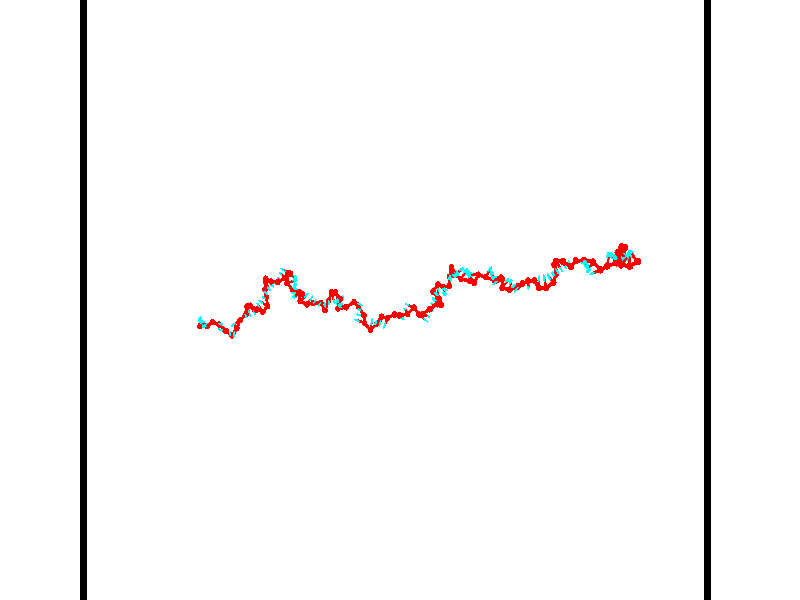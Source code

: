 // switches for output
#declare DRAW_BASES = 1; // possible values are 0, 1; only relevant for DNA ribbons
#declare DRAW_BASES_TYPE = 3; // possible values are 1, 2, 3; only relevant for DNA ribbons
#declare DRAW_FOG = 0; // set to 1 to enable fog

#include "colors.inc"

#include "transforms.inc"
background { rgb <1, 1, 1>}

#default {
   normal{
       ripples 0.25
       frequency 0.20
       turbulence 0.2
       lambda 5
   }
	finish {
		phong 0.1
		phong_size 40.
	}
}

// original window dimensions: 1024x640


// camera settings

camera {
	sky <-0, 1, 0>
	up <-0, 1, 0>
	right 1.6 * <0.99995, 0, 0.00999983>
	location <54.4867, 55, 106.329>
	look_at <55, 55, 55.0001>
	direction <0.513302, 0, -51.3289>
	angle 67.0682
}


# declare cpy_camera_pos = <54.4867, 55, 106.329>;
# if (DRAW_FOG = 1)
fog {
	fog_type 2
	up vnormalize(cpy_camera_pos)
	color rgbt<1,1,1,0.3>
	distance 1e-5
	fog_alt 3e-3
	fog_offset 88
}
# end


// LIGHTS

# declare lum = 6;
global_settings {
	ambient_light rgb lum * <0.05, 0.05, 0.05>
	max_trace_level 15
}# declare cpy_direct_light_amount = 0.25;
light_source
{	1000 * <-0.98995, -1, 1.00995>,
	rgb lum * cpy_direct_light_amount
	parallel
}

light_source
{	1000 * <0.98995, 1, -1.00995>,
	rgb lum * cpy_direct_light_amount
	parallel
}

// strand 0

// nucleotide -1

// particle -1
sphere {
	<36.415298, 52.965775, 49.906303> 0.250000
	pigment { color rgbt <1,0,0,0> }
	no_shadow
}
cylinder {
	<36.491226, 53.274086, 50.149574>,  <36.536781, 53.459072, 50.295536>, 0.100000
	pigment { color rgbt <1,0,0,0> }
	no_shadow
}
cylinder {
	<36.491226, 53.274086, 50.149574>,  <36.415298, 52.965775, 49.906303>, 0.100000
	pigment { color rgbt <1,0,0,0> }
	no_shadow
}

// particle -1
sphere {
	<36.491226, 53.274086, 50.149574> 0.100000
	pigment { color rgbt <1,0,0,0> }
	no_shadow
}
sphere {
	0, 1
	scale<0.080000,0.200000,0.300000>
	matrix <0.579491, -0.587985, 0.564326,
		0.792565, 0.245314, -0.558266,
		0.189816, 0.770775, 0.608174,
		36.548172, 53.505318, 50.332027>
	pigment { color rgbt <0,1,1,0> }
	no_shadow
}
cylinder {
	<37.153320, 52.990261, 50.127079>,  <36.415298, 52.965775, 49.906303>, 0.130000
	pigment { color rgbt <1,0,0,0> }
	no_shadow
}

// nucleotide -1

// particle -1
sphere {
	<37.153320, 52.990261, 50.127079> 0.250000
	pigment { color rgbt <1,0,0,0> }
	no_shadow
}
cylinder {
	<36.980865, 53.165752, 50.442451>,  <36.877392, 53.271049, 50.631676>, 0.100000
	pigment { color rgbt <1,0,0,0> }
	no_shadow
}
cylinder {
	<36.980865, 53.165752, 50.442451>,  <37.153320, 52.990261, 50.127079>, 0.100000
	pigment { color rgbt <1,0,0,0> }
	no_shadow
}

// particle -1
sphere {
	<36.980865, 53.165752, 50.442451> 0.100000
	pigment { color rgbt <1,0,0,0> }
	no_shadow
}
sphere {
	0, 1
	scale<0.080000,0.200000,0.300000>
	matrix <0.388160, -0.698643, 0.601025,
		0.814524, 0.565166, 0.130915,
		-0.431141, 0.438733, 0.788436,
		36.851524, 53.297371, 50.678982>
	pigment { color rgbt <0,1,1,0> }
	no_shadow
}
cylinder {
	<37.764172, 53.298382, 50.564659>,  <37.153320, 52.990261, 50.127079>, 0.130000
	pigment { color rgbt <1,0,0,0> }
	no_shadow
}

// nucleotide -1

// particle -1
sphere {
	<37.764172, 53.298382, 50.564659> 0.250000
	pigment { color rgbt <1,0,0,0> }
	no_shadow
}
cylinder {
	<37.419949, 53.154541, 50.708954>,  <37.213417, 53.068237, 50.795532>, 0.100000
	pigment { color rgbt <1,0,0,0> }
	no_shadow
}
cylinder {
	<37.419949, 53.154541, 50.708954>,  <37.764172, 53.298382, 50.564659>, 0.100000
	pigment { color rgbt <1,0,0,0> }
	no_shadow
}

// particle -1
sphere {
	<37.419949, 53.154541, 50.708954> 0.100000
	pigment { color rgbt <1,0,0,0> }
	no_shadow
}
sphere {
	0, 1
	scale<0.080000,0.200000,0.300000>
	matrix <0.498830, -0.738238, 0.454064,
		0.103031, 0.570695, 0.814673,
		-0.860554, -0.359601, 0.360741,
		37.161781, 53.046661, 50.817177>
	pigment { color rgbt <0,1,1,0> }
	no_shadow
}
cylinder {
	<38.419582, 53.125534, 50.728329>,  <37.764172, 53.298382, 50.564659>, 0.130000
	pigment { color rgbt <1,0,0,0> }
	no_shadow
}

// nucleotide -1

// particle -1
sphere {
	<38.419582, 53.125534, 50.728329> 0.250000
	pigment { color rgbt <1,0,0,0> }
	no_shadow
}
cylinder {
	<38.612259, 53.163670, 51.076786>,  <38.727863, 53.186550, 51.285858>, 0.100000
	pigment { color rgbt <1,0,0,0> }
	no_shadow
}
cylinder {
	<38.612259, 53.163670, 51.076786>,  <38.419582, 53.125534, 50.728329>, 0.100000
	pigment { color rgbt <1,0,0,0> }
	no_shadow
}

// particle -1
sphere {
	<38.612259, 53.163670, 51.076786> 0.100000
	pigment { color rgbt <1,0,0,0> }
	no_shadow
}
sphere {
	0, 1
	scale<0.080000,0.200000,0.300000>
	matrix <-0.115178, -0.978554, 0.170779,
		0.868741, -0.182599, -0.460377,
		0.481688, 0.095337, 0.871141,
		38.756767, 53.192272, 51.338127>
	pigment { color rgbt <0,1,1,0> }
	no_shadow
}
cylinder {
	<39.089909, 52.628132, 50.829201>,  <38.419582, 53.125534, 50.728329>, 0.130000
	pigment { color rgbt <1,0,0,0> }
	no_shadow
}

// nucleotide -1

// particle -1
sphere {
	<39.089909, 52.628132, 50.829201> 0.250000
	pigment { color rgbt <1,0,0,0> }
	no_shadow
}
cylinder {
	<38.886002, 52.703033, 51.165077>,  <38.763657, 52.747974, 51.366604>, 0.100000
	pigment { color rgbt <1,0,0,0> }
	no_shadow
}
cylinder {
	<38.886002, 52.703033, 51.165077>,  <39.089909, 52.628132, 50.829201>, 0.100000
	pigment { color rgbt <1,0,0,0> }
	no_shadow
}

// particle -1
sphere {
	<38.886002, 52.703033, 51.165077> 0.100000
	pigment { color rgbt <1,0,0,0> }
	no_shadow
}
sphere {
	0, 1
	scale<0.080000,0.200000,0.300000>
	matrix <-0.131979, -0.981493, 0.138758,
		0.850130, -0.040087, 0.525045,
		-0.509765, 0.187257, 0.839687,
		38.733070, 52.759209, 51.416985>
	pigment { color rgbt <0,1,1,0> }
	no_shadow
}
cylinder {
	<39.512913, 52.265015, 50.352146>,  <39.089909, 52.628132, 50.829201>, 0.130000
	pigment { color rgbt <1,0,0,0> }
	no_shadow
}

// nucleotide -1

// particle -1
sphere {
	<39.512913, 52.265015, 50.352146> 0.250000
	pigment { color rgbt <1,0,0,0> }
	no_shadow
}
cylinder {
	<39.522629, 52.372036, 50.737442>,  <39.528458, 52.436249, 50.968620>, 0.100000
	pigment { color rgbt <1,0,0,0> }
	no_shadow
}
cylinder {
	<39.522629, 52.372036, 50.737442>,  <39.512913, 52.265015, 50.352146>, 0.100000
	pigment { color rgbt <1,0,0,0> }
	no_shadow
}

// particle -1
sphere {
	<39.522629, 52.372036, 50.737442> 0.100000
	pigment { color rgbt <1,0,0,0> }
	no_shadow
}
sphere {
	0, 1
	scale<0.080000,0.200000,0.300000>
	matrix <0.997446, 0.058240, -0.041335,
		-0.067158, 0.961783, -0.265451,
		0.024295, 0.267549, 0.963238,
		39.529919, 52.452301, 51.026413>
	pigment { color rgbt <0,1,1,0> }
	no_shadow
}
cylinder {
	<40.016094, 52.845078, 50.570286>,  <39.512913, 52.265015, 50.352146>, 0.130000
	pigment { color rgbt <1,0,0,0> }
	no_shadow
}

// nucleotide -1

// particle -1
sphere {
	<40.016094, 52.845078, 50.570286> 0.250000
	pigment { color rgbt <1,0,0,0> }
	no_shadow
}
cylinder {
	<39.956333, 52.591183, 50.873543>,  <39.920479, 52.438847, 51.055496>, 0.100000
	pigment { color rgbt <1,0,0,0> }
	no_shadow
}
cylinder {
	<39.956333, 52.591183, 50.873543>,  <40.016094, 52.845078, 50.570286>, 0.100000
	pigment { color rgbt <1,0,0,0> }
	no_shadow
}

// particle -1
sphere {
	<39.956333, 52.591183, 50.873543> 0.100000
	pigment { color rgbt <1,0,0,0> }
	no_shadow
}
sphere {
	0, 1
	scale<0.080000,0.200000,0.300000>
	matrix <0.985798, -0.036146, 0.163998,
		-0.076692, 0.771880, 0.631126,
		-0.149399, -0.634740, 0.758146,
		39.911514, 52.400761, 51.100986>
	pigment { color rgbt <0,1,1,0> }
	no_shadow
}
cylinder {
	<40.166901, 53.427658, 50.023254>,  <40.016094, 52.845078, 50.570286>, 0.130000
	pigment { color rgbt <1,0,0,0> }
	no_shadow
}

// nucleotide -1

// particle -1
sphere {
	<40.166901, 53.427658, 50.023254> 0.250000
	pigment { color rgbt <1,0,0,0> }
	no_shadow
}
cylinder {
	<39.825932, 53.222710, 50.064926>,  <39.621349, 53.099743, 50.089928>, 0.100000
	pigment { color rgbt <1,0,0,0> }
	no_shadow
}
cylinder {
	<39.825932, 53.222710, 50.064926>,  <40.166901, 53.427658, 50.023254>, 0.100000
	pigment { color rgbt <1,0,0,0> }
	no_shadow
}

// particle -1
sphere {
	<39.825932, 53.222710, 50.064926> 0.100000
	pigment { color rgbt <1,0,0,0> }
	no_shadow
}
sphere {
	0, 1
	scale<0.080000,0.200000,0.300000>
	matrix <-0.522834, 0.833565, -0.178364,
		0.004548, -0.206510, -0.978434,
		-0.852423, -0.512369, 0.104179,
		39.570206, 53.069000, 50.096180>
	pigment { color rgbt <0,1,1,0> }
	no_shadow
}
cylinder {
	<40.654861, 53.917393, 49.689342>,  <40.166901, 53.427658, 50.023254>, 0.130000
	pigment { color rgbt <1,0,0,0> }
	no_shadow
}

// nucleotide -1

// particle -1
sphere {
	<40.654861, 53.917393, 49.689342> 0.250000
	pigment { color rgbt <1,0,0,0> }
	no_shadow
}
cylinder {
	<40.722191, 53.835880, 50.075119>,  <40.762589, 53.786972, 50.306583>, 0.100000
	pigment { color rgbt <1,0,0,0> }
	no_shadow
}
cylinder {
	<40.722191, 53.835880, 50.075119>,  <40.654861, 53.917393, 49.689342>, 0.100000
	pigment { color rgbt <1,0,0,0> }
	no_shadow
}

// particle -1
sphere {
	<40.722191, 53.835880, 50.075119> 0.100000
	pigment { color rgbt <1,0,0,0> }
	no_shadow
}
sphere {
	0, 1
	scale<0.080000,0.200000,0.300000>
	matrix <0.927842, 0.363109, -0.085215,
		-0.332831, 0.909189, 0.250198,
		0.168326, -0.203782, 0.964437,
		40.772690, 53.774746, 50.364449>
	pigment { color rgbt <0,1,1,0> }
	no_shadow
}
cylinder {
	<40.828926, 54.491405, 50.092175>,  <40.654861, 53.917393, 49.689342>, 0.130000
	pigment { color rgbt <1,0,0,0> }
	no_shadow
}

// nucleotide -1

// particle -1
sphere {
	<40.828926, 54.491405, 50.092175> 0.250000
	pigment { color rgbt <1,0,0,0> }
	no_shadow
}
cylinder {
	<41.005524, 54.178406, 50.267799>,  <41.111481, 53.990604, 50.373177>, 0.100000
	pigment { color rgbt <1,0,0,0> }
	no_shadow
}
cylinder {
	<41.005524, 54.178406, 50.267799>,  <40.828926, 54.491405, 50.092175>, 0.100000
	pigment { color rgbt <1,0,0,0> }
	no_shadow
}

// particle -1
sphere {
	<41.005524, 54.178406, 50.267799> 0.100000
	pigment { color rgbt <1,0,0,0> }
	no_shadow
}
sphere {
	0, 1
	scale<0.080000,0.200000,0.300000>
	matrix <0.897260, 0.386468, -0.213466,
		-0.002648, 0.488200, 0.872728,
		0.441495, -0.782498, 0.439065,
		41.137974, 53.943657, 50.399517>
	pigment { color rgbt <0,1,1,0> }
	no_shadow
}
cylinder {
	<41.278141, 54.567360, 50.703403>,  <40.828926, 54.491405, 50.092175>, 0.130000
	pigment { color rgbt <1,0,0,0> }
	no_shadow
}

// nucleotide -1

// particle -1
sphere {
	<41.278141, 54.567360, 50.703403> 0.250000
	pigment { color rgbt <1,0,0,0> }
	no_shadow
}
cylinder {
	<41.428009, 54.268406, 50.483932>,  <41.517929, 54.089035, 50.352249>, 0.100000
	pigment { color rgbt <1,0,0,0> }
	no_shadow
}
cylinder {
	<41.428009, 54.268406, 50.483932>,  <41.278141, 54.567360, 50.703403>, 0.100000
	pigment { color rgbt <1,0,0,0> }
	no_shadow
}

// particle -1
sphere {
	<41.428009, 54.268406, 50.483932> 0.100000
	pigment { color rgbt <1,0,0,0> }
	no_shadow
}
sphere {
	0, 1
	scale<0.080000,0.200000,0.300000>
	matrix <0.741057, 0.597037, -0.307216,
		0.557187, -0.291495, 0.777543,
		0.374670, -0.747381, -0.548675,
		41.540409, 54.044193, 50.319328>
	pigment { color rgbt <0,1,1,0> }
	no_shadow
}
cylinder {
	<41.956051, 54.271015, 51.118969>,  <41.278141, 54.567360, 50.703403>, 0.130000
	pigment { color rgbt <1,0,0,0> }
	no_shadow
}

// nucleotide -1

// particle -1
sphere {
	<41.956051, 54.271015, 51.118969> 0.250000
	pigment { color rgbt <1,0,0,0> }
	no_shadow
}
cylinder {
	<41.881729, 54.273663, 50.725945>,  <41.837135, 54.275249, 50.490128>, 0.100000
	pigment { color rgbt <1,0,0,0> }
	no_shadow
}
cylinder {
	<41.881729, 54.273663, 50.725945>,  <41.956051, 54.271015, 51.118969>, 0.100000
	pigment { color rgbt <1,0,0,0> }
	no_shadow
}

// particle -1
sphere {
	<41.881729, 54.273663, 50.725945> 0.100000
	pigment { color rgbt <1,0,0,0> }
	no_shadow
}
sphere {
	0, 1
	scale<0.080000,0.200000,0.300000>
	matrix <0.641520, 0.758254, -0.116202,
		0.744265, -0.651925, -0.145132,
		-0.185802, 0.006620, -0.982565,
		41.825989, 54.275650, 50.431175>
	pigment { color rgbt <0,1,1,0> }
	no_shadow
}
cylinder {
	<42.415245, 54.092285, 50.663010>,  <41.956051, 54.271015, 51.118969>, 0.130000
	pigment { color rgbt <1,0,0,0> }
	no_shadow
}

// nucleotide -1

// particle -1
sphere {
	<42.415245, 54.092285, 50.663010> 0.250000
	pigment { color rgbt <1,0,0,0> }
	no_shadow
}
cylinder {
	<42.167824, 54.371231, 50.518196>,  <42.019371, 54.538601, 50.431309>, 0.100000
	pigment { color rgbt <1,0,0,0> }
	no_shadow
}
cylinder {
	<42.167824, 54.371231, 50.518196>,  <42.415245, 54.092285, 50.663010>, 0.100000
	pigment { color rgbt <1,0,0,0> }
	no_shadow
}

// particle -1
sphere {
	<42.167824, 54.371231, 50.518196> 0.100000
	pigment { color rgbt <1,0,0,0> }
	no_shadow
}
sphere {
	0, 1
	scale<0.080000,0.200000,0.300000>
	matrix <0.702796, 0.697079, 0.141981,
		0.351379, -0.166613, -0.921289,
		-0.618555, 0.697367, -0.362033,
		41.982258, 54.580441, 50.409588>
	pigment { color rgbt <0,1,1,0> }
	no_shadow
}
cylinder {
	<42.765366, 54.527092, 50.190636>,  <42.415245, 54.092285, 50.663010>, 0.130000
	pigment { color rgbt <1,0,0,0> }
	no_shadow
}

// nucleotide -1

// particle -1
sphere {
	<42.765366, 54.527092, 50.190636> 0.250000
	pigment { color rgbt <1,0,0,0> }
	no_shadow
}
cylinder {
	<42.461750, 54.707253, 50.378677>,  <42.279579, 54.815350, 50.491501>, 0.100000
	pigment { color rgbt <1,0,0,0> }
	no_shadow
}
cylinder {
	<42.461750, 54.707253, 50.378677>,  <42.765366, 54.527092, 50.190636>, 0.100000
	pigment { color rgbt <1,0,0,0> }
	no_shadow
}

// particle -1
sphere {
	<42.461750, 54.707253, 50.378677> 0.100000
	pigment { color rgbt <1,0,0,0> }
	no_shadow
}
sphere {
	0, 1
	scale<0.080000,0.200000,0.300000>
	matrix <0.616405, 0.729571, 0.296264,
		-0.209535, 0.514649, -0.831403,
		-0.759039, 0.450403, 0.470103,
		42.234039, 54.842373, 50.519707>
	pigment { color rgbt <0,1,1,0> }
	no_shadow
}
cylinder {
	<42.587330, 55.224846, 49.890419>,  <42.765366, 54.527092, 50.190636>, 0.130000
	pigment { color rgbt <1,0,0,0> }
	no_shadow
}

// nucleotide -1

// particle -1
sphere {
	<42.587330, 55.224846, 49.890419> 0.250000
	pigment { color rgbt <1,0,0,0> }
	no_shadow
}
cylinder {
	<42.526840, 55.208191, 50.285469>,  <42.490547, 55.198196, 50.522499>, 0.100000
	pigment { color rgbt <1,0,0,0> }
	no_shadow
}
cylinder {
	<42.526840, 55.208191, 50.285469>,  <42.587330, 55.224846, 49.890419>, 0.100000
	pigment { color rgbt <1,0,0,0> }
	no_shadow
}

// particle -1
sphere {
	<42.526840, 55.208191, 50.285469> 0.100000
	pigment { color rgbt <1,0,0,0> }
	no_shadow
}
sphere {
	0, 1
	scale<0.080000,0.200000,0.300000>
	matrix <0.678820, 0.721904, 0.134380,
		-0.718564, 0.690739, -0.080905,
		-0.151227, -0.041640, 0.987622,
		42.481472, 55.195698, 50.581757>
	pigment { color rgbt <0,1,1,0> }
	no_shadow
}
cylinder {
	<42.498974, 55.833881, 50.107281>,  <42.587330, 55.224846, 49.890419>, 0.130000
	pigment { color rgbt <1,0,0,0> }
	no_shadow
}

// nucleotide -1

// particle -1
sphere {
	<42.498974, 55.833881, 50.107281> 0.250000
	pigment { color rgbt <1,0,0,0> }
	no_shadow
}
cylinder {
	<42.620907, 55.671215, 50.451767>,  <42.694069, 55.573616, 50.658459>, 0.100000
	pigment { color rgbt <1,0,0,0> }
	no_shadow
}
cylinder {
	<42.620907, 55.671215, 50.451767>,  <42.498974, 55.833881, 50.107281>, 0.100000
	pigment { color rgbt <1,0,0,0> }
	no_shadow
}

// particle -1
sphere {
	<42.620907, 55.671215, 50.451767> 0.100000
	pigment { color rgbt <1,0,0,0> }
	no_shadow
}
sphere {
	0, 1
	scale<0.080000,0.200000,0.300000>
	matrix <0.699879, 0.708939, 0.087035,
		-0.645945, 0.576216, 0.500730,
		0.304836, -0.406670, 0.861217,
		42.712357, 55.549213, 50.710133>
	pigment { color rgbt <0,1,1,0> }
	no_shadow
}
cylinder {
	<42.638573, 56.385723, 50.447300>,  <42.498974, 55.833881, 50.107281>, 0.130000
	pigment { color rgbt <1,0,0,0> }
	no_shadow
}

// nucleotide -1

// particle -1
sphere {
	<42.638573, 56.385723, 50.447300> 0.250000
	pigment { color rgbt <1,0,0,0> }
	no_shadow
}
cylinder {
	<42.838211, 56.103733, 50.648857>,  <42.957996, 55.934540, 50.769791>, 0.100000
	pigment { color rgbt <1,0,0,0> }
	no_shadow
}
cylinder {
	<42.838211, 56.103733, 50.648857>,  <42.638573, 56.385723, 50.447300>, 0.100000
	pigment { color rgbt <1,0,0,0> }
	no_shadow
}

// particle -1
sphere {
	<42.838211, 56.103733, 50.648857> 0.100000
	pigment { color rgbt <1,0,0,0> }
	no_shadow
}
sphere {
	0, 1
	scale<0.080000,0.200000,0.300000>
	matrix <0.716496, 0.662786, 0.217594,
		-0.487374, 0.252439, 0.835908,
		0.499099, -0.704975, 0.503896,
		42.987942, 55.892242, 50.800026>
	pigment { color rgbt <0,1,1,0> }
	no_shadow
}
cylinder {
	<42.792908, 56.617603, 51.132980>,  <42.638573, 56.385723, 50.447300>, 0.130000
	pigment { color rgbt <1,0,0,0> }
	no_shadow
}

// nucleotide -1

// particle -1
sphere {
	<42.792908, 56.617603, 51.132980> 0.250000
	pigment { color rgbt <1,0,0,0> }
	no_shadow
}
cylinder {
	<43.070160, 56.355194, 51.013512>,  <43.236511, 56.197750, 50.941830>, 0.100000
	pigment { color rgbt <1,0,0,0> }
	no_shadow
}
cylinder {
	<43.070160, 56.355194, 51.013512>,  <42.792908, 56.617603, 51.132980>, 0.100000
	pigment { color rgbt <1,0,0,0> }
	no_shadow
}

// particle -1
sphere {
	<43.070160, 56.355194, 51.013512> 0.100000
	pigment { color rgbt <1,0,0,0> }
	no_shadow
}
sphere {
	0, 1
	scale<0.080000,0.200000,0.300000>
	matrix <0.720542, 0.641933, 0.262185,
		0.019729, -0.396935, 0.917635,
		0.693130, -0.656022, -0.298674,
		43.278099, 56.158386, 50.923908>
	pigment { color rgbt <0,1,1,0> }
	no_shadow
}
cylinder {
	<43.349743, 56.394791, 51.611813>,  <42.792908, 56.617603, 51.132980>, 0.130000
	pigment { color rgbt <1,0,0,0> }
	no_shadow
}

// nucleotide -1

// particle -1
sphere {
	<43.349743, 56.394791, 51.611813> 0.250000
	pigment { color rgbt <1,0,0,0> }
	no_shadow
}
cylinder {
	<43.532581, 56.334091, 51.261261>,  <43.642284, 56.297672, 51.050930>, 0.100000
	pigment { color rgbt <1,0,0,0> }
	no_shadow
}
cylinder {
	<43.532581, 56.334091, 51.261261>,  <43.349743, 56.394791, 51.611813>, 0.100000
	pigment { color rgbt <1,0,0,0> }
	no_shadow
}

// particle -1
sphere {
	<43.532581, 56.334091, 51.261261> 0.100000
	pigment { color rgbt <1,0,0,0> }
	no_shadow
}
sphere {
	0, 1
	scale<0.080000,0.200000,0.300000>
	matrix <0.651680, 0.727712, 0.213890,
		0.605290, -0.668885, 0.431528,
		0.457096, -0.151753, -0.876376,
		43.669708, 56.288567, 50.998348>
	pigment { color rgbt <0,1,1,0> }
	no_shadow
}
cylinder {
	<44.020523, 56.351776, 51.769157>,  <43.349743, 56.394791, 51.611813>, 0.130000
	pigment { color rgbt <1,0,0,0> }
	no_shadow
}

// nucleotide -1

// particle -1
sphere {
	<44.020523, 56.351776, 51.769157> 0.250000
	pigment { color rgbt <1,0,0,0> }
	no_shadow
}
cylinder {
	<43.987694, 56.489098, 51.394905>,  <43.967995, 56.571491, 51.170353>, 0.100000
	pigment { color rgbt <1,0,0,0> }
	no_shadow
}
cylinder {
	<43.987694, 56.489098, 51.394905>,  <44.020523, 56.351776, 51.769157>, 0.100000
	pigment { color rgbt <1,0,0,0> }
	no_shadow
}

// particle -1
sphere {
	<43.987694, 56.489098, 51.394905> 0.100000
	pigment { color rgbt <1,0,0,0> }
	no_shadow
}
sphere {
	0, 1
	scale<0.080000,0.200000,0.300000>
	matrix <0.679506, 0.706037, 0.199458,
		0.729065, -0.619396, -0.291226,
		-0.082072, 0.343308, -0.935630,
		43.963074, 56.592091, 51.114216>
	pigment { color rgbt <0,1,1,0> }
	no_shadow
}
cylinder {
	<44.623074, 56.652390, 51.618858>,  <44.020523, 56.351776, 51.769157>, 0.130000
	pigment { color rgbt <1,0,0,0> }
	no_shadow
}

// nucleotide -1

// particle -1
sphere {
	<44.623074, 56.652390, 51.618858> 0.250000
	pigment { color rgbt <1,0,0,0> }
	no_shadow
}
cylinder {
	<44.389874, 56.827133, 51.344849>,  <44.249954, 56.931980, 51.180443>, 0.100000
	pigment { color rgbt <1,0,0,0> }
	no_shadow
}
cylinder {
	<44.389874, 56.827133, 51.344849>,  <44.623074, 56.652390, 51.618858>, 0.100000
	pigment { color rgbt <1,0,0,0> }
	no_shadow
}

// particle -1
sphere {
	<44.389874, 56.827133, 51.344849> 0.100000
	pigment { color rgbt <1,0,0,0> }
	no_shadow
}
sphere {
	0, 1
	scale<0.080000,0.200000,0.300000>
	matrix <0.352731, 0.895631, 0.270972,
		0.731908, -0.083653, -0.676249,
		-0.583003, 0.436860, -0.685026,
		44.214973, 56.958191, 51.139339>
	pigment { color rgbt <0,1,1,0> }
	no_shadow
}
cylinder {
	<45.041683, 57.012405, 51.179829>,  <44.623074, 56.652390, 51.618858>, 0.130000
	pigment { color rgbt <1,0,0,0> }
	no_shadow
}

// nucleotide -1

// particle -1
sphere {
	<45.041683, 57.012405, 51.179829> 0.250000
	pigment { color rgbt <1,0,0,0> }
	no_shadow
}
cylinder {
	<44.673779, 57.168285, 51.198502>,  <44.453037, 57.261814, 51.209705>, 0.100000
	pigment { color rgbt <1,0,0,0> }
	no_shadow
}
cylinder {
	<44.673779, 57.168285, 51.198502>,  <45.041683, 57.012405, 51.179829>, 0.100000
	pigment { color rgbt <1,0,0,0> }
	no_shadow
}

// particle -1
sphere {
	<44.673779, 57.168285, 51.198502> 0.100000
	pigment { color rgbt <1,0,0,0> }
	no_shadow
}
sphere {
	0, 1
	scale<0.080000,0.200000,0.300000>
	matrix <0.383683, 0.867720, 0.315988,
		0.082635, 0.308543, -0.947614,
		-0.919760, 0.389695, 0.046679,
		44.397850, 57.285194, 51.212505>
	pigment { color rgbt <0,1,1,0> }
	no_shadow
}
cylinder {
	<44.715645, 57.022758, 50.554459>,  <45.041683, 57.012405, 51.179829>, 0.130000
	pigment { color rgbt <1,0,0,0> }
	no_shadow
}

// nucleotide -1

// particle -1
sphere {
	<44.715645, 57.022758, 50.554459> 0.250000
	pigment { color rgbt <1,0,0,0> }
	no_shadow
}
cylinder {
	<45.016388, 56.883217, 50.330673>,  <45.196835, 56.799492, 50.196400>, 0.100000
	pigment { color rgbt <1,0,0,0> }
	no_shadow
}
cylinder {
	<45.016388, 56.883217, 50.330673>,  <44.715645, 57.022758, 50.554459>, 0.100000
	pigment { color rgbt <1,0,0,0> }
	no_shadow
}

// particle -1
sphere {
	<45.016388, 56.883217, 50.330673> 0.100000
	pigment { color rgbt <1,0,0,0> }
	no_shadow
}
sphere {
	0, 1
	scale<0.080000,0.200000,0.300000>
	matrix <0.187366, -0.700510, 0.688607,
		-0.632134, -0.622563, -0.461325,
		0.751865, -0.348855, -0.559463,
		45.241947, 56.778561, 50.162834>
	pigment { color rgbt <0,1,1,0> }
	no_shadow
}
cylinder {
	<44.607811, 56.292099, 50.476780>,  <44.715645, 57.022758, 50.554459>, 0.130000
	pigment { color rgbt <1,0,0,0> }
	no_shadow
}

// nucleotide -1

// particle -1
sphere {
	<44.607811, 56.292099, 50.476780> 0.250000
	pigment { color rgbt <1,0,0,0> }
	no_shadow
}
cylinder {
	<44.990871, 56.398911, 50.433704>,  <45.220707, 56.462997, 50.407860>, 0.100000
	pigment { color rgbt <1,0,0,0> }
	no_shadow
}
cylinder {
	<44.990871, 56.398911, 50.433704>,  <44.607811, 56.292099, 50.476780>, 0.100000
	pigment { color rgbt <1,0,0,0> }
	no_shadow
}

// particle -1
sphere {
	<44.990871, 56.398911, 50.433704> 0.100000
	pigment { color rgbt <1,0,0,0> }
	no_shadow
}
sphere {
	0, 1
	scale<0.080000,0.200000,0.300000>
	matrix <0.274955, -0.737161, 0.617247,
		0.085437, -0.620719, -0.779364,
		0.957654, 0.267026, -0.107689,
		45.278168, 56.479019, 50.401398>
	pigment { color rgbt <0,1,1,0> }
	no_shadow
}
cylinder {
	<45.028660, 55.793858, 50.052422>,  <44.607811, 56.292099, 50.476780>, 0.130000
	pigment { color rgbt <1,0,0,0> }
	no_shadow
}

// nucleotide -1

// particle -1
sphere {
	<45.028660, 55.793858, 50.052422> 0.250000
	pigment { color rgbt <1,0,0,0> }
	no_shadow
}
cylinder {
	<45.216896, 55.984776, 50.349266>,  <45.329838, 56.099327, 50.527374>, 0.100000
	pigment { color rgbt <1,0,0,0> }
	no_shadow
}
cylinder {
	<45.216896, 55.984776, 50.349266>,  <45.028660, 55.793858, 50.052422>, 0.100000
	pigment { color rgbt <1,0,0,0> }
	no_shadow
}

// particle -1
sphere {
	<45.216896, 55.984776, 50.349266> 0.100000
	pigment { color rgbt <1,0,0,0> }
	no_shadow
}
sphere {
	0, 1
	scale<0.080000,0.200000,0.300000>
	matrix <0.158036, -0.873057, 0.461299,
		0.868083, -0.099803, -0.486283,
		0.470592, 0.477296, 0.742113,
		45.358074, 56.127964, 50.571899>
	pigment { color rgbt <0,1,1,0> }
	no_shadow
}
cylinder {
	<45.725937, 55.579681, 50.232082>,  <45.028660, 55.793858, 50.052422>, 0.130000
	pigment { color rgbt <1,0,0,0> }
	no_shadow
}

// nucleotide -1

// particle -1
sphere {
	<45.725937, 55.579681, 50.232082> 0.250000
	pigment { color rgbt <1,0,0,0> }
	no_shadow
}
cylinder {
	<45.541443, 55.745007, 50.546135>,  <45.430744, 55.844200, 50.734566>, 0.100000
	pigment { color rgbt <1,0,0,0> }
	no_shadow
}
cylinder {
	<45.541443, 55.745007, 50.546135>,  <45.725937, 55.579681, 50.232082>, 0.100000
	pigment { color rgbt <1,0,0,0> }
	no_shadow
}

// particle -1
sphere {
	<45.541443, 55.745007, 50.546135> 0.100000
	pigment { color rgbt <1,0,0,0> }
	no_shadow
}
sphere {
	0, 1
	scale<0.080000,0.200000,0.300000>
	matrix <-0.066093, -0.898426, 0.434124,
		0.884811, 0.148343, 0.441706,
		-0.461239, 0.413311, 0.785132,
		45.403072, 55.868999, 50.781673>
	pigment { color rgbt <0,1,1,0> }
	no_shadow
}
cylinder {
	<46.067287, 55.468582, 50.907051>,  <45.725937, 55.579681, 50.232082>, 0.130000
	pigment { color rgbt <1,0,0,0> }
	no_shadow
}

// nucleotide -1

// particle -1
sphere {
	<46.067287, 55.468582, 50.907051> 0.250000
	pigment { color rgbt <1,0,0,0> }
	no_shadow
}
cylinder {
	<45.669872, 55.506985, 50.882809>,  <45.431423, 55.530025, 50.868263>, 0.100000
	pigment { color rgbt <1,0,0,0> }
	no_shadow
}
cylinder {
	<45.669872, 55.506985, 50.882809>,  <46.067287, 55.468582, 50.907051>, 0.100000
	pigment { color rgbt <1,0,0,0> }
	no_shadow
}

// particle -1
sphere {
	<45.669872, 55.506985, 50.882809> 0.100000
	pigment { color rgbt <1,0,0,0> }
	no_shadow
}
sphere {
	0, 1
	scale<0.080000,0.200000,0.300000>
	matrix <-0.111064, -0.932613, 0.343363,
		-0.023562, 0.347874, 0.937245,
		-0.993534, 0.096004, -0.060610,
		45.371811, 55.535786, 50.864624>
	pigment { color rgbt <0,1,1,0> }
	no_shadow
}
cylinder {
	<45.882637, 55.573765, 51.580364>,  <46.067287, 55.468582, 50.907051>, 0.130000
	pigment { color rgbt <1,0,0,0> }
	no_shadow
}

// nucleotide -1

// particle -1
sphere {
	<45.882637, 55.573765, 51.580364> 0.250000
	pigment { color rgbt <1,0,0,0> }
	no_shadow
}
cylinder {
	<45.631115, 55.399319, 51.322868>,  <45.480202, 55.294651, 51.168369>, 0.100000
	pigment { color rgbt <1,0,0,0> }
	no_shadow
}
cylinder {
	<45.631115, 55.399319, 51.322868>,  <45.882637, 55.573765, 51.580364>, 0.100000
	pigment { color rgbt <1,0,0,0> }
	no_shadow
}

// particle -1
sphere {
	<45.631115, 55.399319, 51.322868> 0.100000
	pigment { color rgbt <1,0,0,0> }
	no_shadow
}
sphere {
	0, 1
	scale<0.080000,0.200000,0.300000>
	matrix <-0.038321, -0.809510, 0.585853,
		-0.776615, 0.393059, 0.492315,
		-0.628809, -0.436116, -0.643740,
		45.442471, 55.268482, 51.129745>
	pigment { color rgbt <0,1,1,0> }
	no_shadow
}
cylinder {
	<45.996124, 54.916611, 51.561687>,  <45.882637, 55.573765, 51.580364>, 0.130000
	pigment { color rgbt <1,0,0,0> }
	no_shadow
}

// nucleotide -1

// particle -1
sphere {
	<45.996124, 54.916611, 51.561687> 0.250000
	pigment { color rgbt <1,0,0,0> }
	no_shadow
}
cylinder {
	<46.304478, 55.167633, 51.605347>,  <46.489491, 55.318249, 51.631542>, 0.100000
	pigment { color rgbt <1,0,0,0> }
	no_shadow
}
cylinder {
	<46.304478, 55.167633, 51.605347>,  <45.996124, 54.916611, 51.561687>, 0.100000
	pigment { color rgbt <1,0,0,0> }
	no_shadow
}

// particle -1
sphere {
	<46.304478, 55.167633, 51.605347> 0.100000
	pigment { color rgbt <1,0,0,0> }
	no_shadow
}
sphere {
	0, 1
	scale<0.080000,0.200000,0.300000>
	matrix <0.604366, -0.666463, -0.436541,
		-0.201210, 0.402488, -0.893039,
		0.770880, 0.627559, 0.109151,
		46.535740, 55.355900, 51.638092>
	pigment { color rgbt <0,1,1,0> }
	no_shadow
}
cylinder {
	<46.534515, 54.668095, 51.097656>,  <45.996124, 54.916611, 51.561687>, 0.130000
	pigment { color rgbt <1,0,0,0> }
	no_shadow
}

// nucleotide -1

// particle -1
sphere {
	<46.534515, 54.668095, 51.097656> 0.250000
	pigment { color rgbt <1,0,0,0> }
	no_shadow
}
cylinder {
	<46.784973, 54.937424, 51.254921>,  <46.935249, 55.099022, 51.349281>, 0.100000
	pigment { color rgbt <1,0,0,0> }
	no_shadow
}
cylinder {
	<46.784973, 54.937424, 51.254921>,  <46.534515, 54.668095, 51.097656>, 0.100000
	pigment { color rgbt <1,0,0,0> }
	no_shadow
}

// particle -1
sphere {
	<46.784973, 54.937424, 51.254921> 0.100000
	pigment { color rgbt <1,0,0,0> }
	no_shadow
}
sphere {
	0, 1
	scale<0.080000,0.200000,0.300000>
	matrix <0.779384, -0.554934, -0.290875,
		0.022327, 0.488555, -0.872247,
		0.626148, 0.673321, 0.393162,
		46.972816, 55.139420, 51.372871>
	pigment { color rgbt <0,1,1,0> }
	no_shadow
}
cylinder {
	<47.032150, 54.774567, 50.605202>,  <46.534515, 54.668095, 51.097656>, 0.130000
	pigment { color rgbt <1,0,0,0> }
	no_shadow
}

// nucleotide -1

// particle -1
sphere {
	<47.032150, 54.774567, 50.605202> 0.250000
	pigment { color rgbt <1,0,0,0> }
	no_shadow
}
cylinder {
	<47.167641, 54.849426, 50.974037>,  <47.248936, 54.894344, 51.195339>, 0.100000
	pigment { color rgbt <1,0,0,0> }
	no_shadow
}
cylinder {
	<47.167641, 54.849426, 50.974037>,  <47.032150, 54.774567, 50.605202>, 0.100000
	pigment { color rgbt <1,0,0,0> }
	no_shadow
}

// particle -1
sphere {
	<47.167641, 54.849426, 50.974037> 0.100000
	pigment { color rgbt <1,0,0,0> }
	no_shadow
}
sphere {
	0, 1
	scale<0.080000,0.200000,0.300000>
	matrix <0.848961, -0.483287, -0.213771,
		0.405625, 0.855224, -0.322584,
		0.338723, 0.187151, 0.922085,
		47.269257, 54.905571, 51.250664>
	pigment { color rgbt <0,1,1,0> }
	no_shadow
}
cylinder {
	<47.745964, 54.759491, 50.506809>,  <47.032150, 54.774567, 50.605202>, 0.130000
	pigment { color rgbt <1,0,0,0> }
	no_shadow
}

// nucleotide -1

// particle -1
sphere {
	<47.745964, 54.759491, 50.506809> 0.250000
	pigment { color rgbt <1,0,0,0> }
	no_shadow
}
cylinder {
	<47.707031, 54.706432, 50.901360>,  <47.683674, 54.674599, 51.138088>, 0.100000
	pigment { color rgbt <1,0,0,0> }
	no_shadow
}
cylinder {
	<47.707031, 54.706432, 50.901360>,  <47.745964, 54.759491, 50.506809>, 0.100000
	pigment { color rgbt <1,0,0,0> }
	no_shadow
}

// particle -1
sphere {
	<47.707031, 54.706432, 50.901360> 0.100000
	pigment { color rgbt <1,0,0,0> }
	no_shadow
}
sphere {
	0, 1
	scale<0.080000,0.200000,0.300000>
	matrix <0.844206, -0.535901, 0.011233,
		0.527109, 0.833795, 0.164139,
		-0.097329, -0.132646, 0.986373,
		47.677834, 54.666637, 51.197273>
	pigment { color rgbt <0,1,1,0> }
	no_shadow
}
cylinder {
	<48.126305, 54.213524, 50.590260>,  <47.745964, 54.759491, 50.506809>, 0.130000
	pigment { color rgbt <1,0,0,0> }
	no_shadow
}

// nucleotide -1

// particle -1
sphere {
	<48.126305, 54.213524, 50.590260> 0.250000
	pigment { color rgbt <1,0,0,0> }
	no_shadow
}
cylinder {
	<48.162468, 54.442101, 50.916519>,  <48.184166, 54.579247, 51.112274>, 0.100000
	pigment { color rgbt <1,0,0,0> }
	no_shadow
}
cylinder {
	<48.162468, 54.442101, 50.916519>,  <48.126305, 54.213524, 50.590260>, 0.100000
	pigment { color rgbt <1,0,0,0> }
	no_shadow
}

// particle -1
sphere {
	<48.162468, 54.442101, 50.916519> 0.100000
	pigment { color rgbt <1,0,0,0> }
	no_shadow
}
sphere {
	0, 1
	scale<0.080000,0.200000,0.300000>
	matrix <0.982947, 0.080486, -0.165338,
		-0.160130, 0.816684, -0.554424,
		0.090406, 0.571446, 0.815645,
		48.189590, 54.613533, 51.161213>
	pigment { color rgbt <0,1,1,0> }
	no_shadow
}
cylinder {
	<48.425243, 54.940861, 50.353619>,  <48.126305, 54.213524, 50.590260>, 0.130000
	pigment { color rgbt <1,0,0,0> }
	no_shadow
}

// nucleotide -1

// particle -1
sphere {
	<48.425243, 54.940861, 50.353619> 0.250000
	pigment { color rgbt <1,0,0,0> }
	no_shadow
}
cylinder {
	<48.491199, 54.850418, 50.737637>,  <48.530773, 54.796154, 50.968048>, 0.100000
	pigment { color rgbt <1,0,0,0> }
	no_shadow
}
cylinder {
	<48.491199, 54.850418, 50.737637>,  <48.425243, 54.940861, 50.353619>, 0.100000
	pigment { color rgbt <1,0,0,0> }
	no_shadow
}

// particle -1
sphere {
	<48.491199, 54.850418, 50.737637> 0.100000
	pigment { color rgbt <1,0,0,0> }
	no_shadow
}
sphere {
	0, 1
	scale<0.080000,0.200000,0.300000>
	matrix <0.984155, 0.102049, -0.145000,
		-0.065187, 0.968743, 0.239349,
		0.164893, -0.226104, 0.960045,
		48.540668, 54.782585, 51.025650>
	pigment { color rgbt <0,1,1,0> }
	no_shadow
}
cylinder {
	<48.738125, 55.587318, 50.678516>,  <48.425243, 54.940861, 50.353619>, 0.130000
	pigment { color rgbt <1,0,0,0> }
	no_shadow
}

// nucleotide -1

// particle -1
sphere {
	<48.738125, 55.587318, 50.678516> 0.250000
	pigment { color rgbt <1,0,0,0> }
	no_shadow
}
cylinder {
	<48.863205, 55.228321, 50.802921>,  <48.938251, 55.012924, 50.877563>, 0.100000
	pigment { color rgbt <1,0,0,0> }
	no_shadow
}
cylinder {
	<48.863205, 55.228321, 50.802921>,  <48.738125, 55.587318, 50.678516>, 0.100000
	pigment { color rgbt <1,0,0,0> }
	no_shadow
}

// particle -1
sphere {
	<48.863205, 55.228321, 50.802921> 0.100000
	pigment { color rgbt <1,0,0,0> }
	no_shadow
}
sphere {
	0, 1
	scale<0.080000,0.200000,0.300000>
	matrix <0.948510, 0.277645, -0.152451,
		0.050472, 0.342671, 0.938099,
		0.312699, -0.897491, 0.311014,
		48.957016, 54.959072, 50.896225>
	pigment { color rgbt <0,1,1,0> }
	no_shadow
}
cylinder {
	<49.163044, 55.570236, 51.388256>,  <48.738125, 55.587318, 50.678516>, 0.130000
	pigment { color rgbt <1,0,0,0> }
	no_shadow
}

// nucleotide -1

// particle -1
sphere {
	<49.163044, 55.570236, 51.388256> 0.250000
	pigment { color rgbt <1,0,0,0> }
	no_shadow
}
cylinder {
	<49.272171, 55.274197, 51.142387>,  <49.337646, 55.096573, 50.994865>, 0.100000
	pigment { color rgbt <1,0,0,0> }
	no_shadow
}
cylinder {
	<49.272171, 55.274197, 51.142387>,  <49.163044, 55.570236, 51.388256>, 0.100000
	pigment { color rgbt <1,0,0,0> }
	no_shadow
}

// particle -1
sphere {
	<49.272171, 55.274197, 51.142387> 0.100000
	pigment { color rgbt <1,0,0,0> }
	no_shadow
}
sphere {
	0, 1
	scale<0.080000,0.200000,0.300000>
	matrix <0.927362, 0.372356, -0.036742,
		0.256070, -0.560001, 0.787926,
		0.272813, -0.740101, -0.614673,
		49.354015, 55.052166, 50.957985>
	pigment { color rgbt <0,1,1,0> }
	no_shadow
}
cylinder {
	<49.640289, 55.081787, 51.657898>,  <49.163044, 55.570236, 51.388256>, 0.130000
	pigment { color rgbt <1,0,0,0> }
	no_shadow
}

// nucleotide -1

// particle -1
sphere {
	<49.640289, 55.081787, 51.657898> 0.250000
	pigment { color rgbt <1,0,0,0> }
	no_shadow
}
cylinder {
	<49.723728, 55.129547, 51.269623>,  <49.773792, 55.158203, 51.036659>, 0.100000
	pigment { color rgbt <1,0,0,0> }
	no_shadow
}
cylinder {
	<49.723728, 55.129547, 51.269623>,  <49.640289, 55.081787, 51.657898>, 0.100000
	pigment { color rgbt <1,0,0,0> }
	no_shadow
}

// particle -1
sphere {
	<49.723728, 55.129547, 51.269623> 0.100000
	pigment { color rgbt <1,0,0,0> }
	no_shadow
}
sphere {
	0, 1
	scale<0.080000,0.200000,0.300000>
	matrix <0.964590, 0.138693, 0.224345,
		0.161414, -0.983111, -0.086242,
		0.208595, 0.119400, -0.970686,
		49.786308, 55.165367, 50.978416>
	pigment { color rgbt <0,1,1,0> }
	no_shadow
}
cylinder {
	<49.451591, 54.354774, 51.947319>,  <49.640289, 55.081787, 51.657898>, 0.130000
	pigment { color rgbt <1,0,0,0> }
	no_shadow
}

// nucleotide -1

// particle -1
sphere {
	<49.451591, 54.354774, 51.947319> 0.250000
	pigment { color rgbt <1,0,0,0> }
	no_shadow
}
cylinder {
	<49.448166, 54.646656, 52.220802>,  <49.446110, 54.821785, 52.384892>, 0.100000
	pigment { color rgbt <1,0,0,0> }
	no_shadow
}
cylinder {
	<49.448166, 54.646656, 52.220802>,  <49.451591, 54.354774, 51.947319>, 0.100000
	pigment { color rgbt <1,0,0,0> }
	no_shadow
}

// particle -1
sphere {
	<49.448166, 54.646656, 52.220802> 0.100000
	pigment { color rgbt <1,0,0,0> }
	no_shadow
}
sphere {
	0, 1
	scale<0.080000,0.200000,0.300000>
	matrix <0.577893, -0.554380, 0.598917,
		0.816067, 0.400237, -0.416947,
		-0.008561, 0.729708, 0.683706,
		49.445599, 54.865570, 52.425915>
	pigment { color rgbt <0,1,1,0> }
	no_shadow
}
cylinder {
	<50.183239, 54.460205, 52.066341>,  <49.451591, 54.354774, 51.947319>, 0.130000
	pigment { color rgbt <1,0,0,0> }
	no_shadow
}

// nucleotide -1

// particle -1
sphere {
	<50.183239, 54.460205, 52.066341> 0.250000
	pigment { color rgbt <1,0,0,0> }
	no_shadow
}
cylinder {
	<49.940407, 54.540901, 52.373783>,  <49.794708, 54.589317, 52.558250>, 0.100000
	pigment { color rgbt <1,0,0,0> }
	no_shadow
}
cylinder {
	<49.940407, 54.540901, 52.373783>,  <50.183239, 54.460205, 52.066341>, 0.100000
	pigment { color rgbt <1,0,0,0> }
	no_shadow
}

// particle -1
sphere {
	<49.940407, 54.540901, 52.373783> 0.100000
	pigment { color rgbt <1,0,0,0> }
	no_shadow
}
sphere {
	0, 1
	scale<0.080000,0.200000,0.300000>
	matrix <0.587459, -0.537405, 0.605052,
		0.535116, 0.818839, 0.207734,
		-0.607078, 0.201738, 0.768608,
		49.758282, 54.601421, 52.604366>
	pigment { color rgbt <0,1,1,0> }
	no_shadow
}
cylinder {
	<50.874260, 54.847713, 51.728432>,  <50.183239, 54.460205, 52.066341>, 0.130000
	pigment { color rgbt <1,0,0,0> }
	no_shadow
}

// nucleotide -1

// particle -1
sphere {
	<50.874260, 54.847713, 51.728432> 0.250000
	pigment { color rgbt <1,0,0,0> }
	no_shadow
}
cylinder {
	<51.186798, 54.746769, 51.956749>,  <51.374321, 54.686203, 52.093739>, 0.100000
	pigment { color rgbt <1,0,0,0> }
	no_shadow
}
cylinder {
	<51.186798, 54.746769, 51.956749>,  <50.874260, 54.847713, 51.728432>, 0.100000
	pigment { color rgbt <1,0,0,0> }
	no_shadow
}

// particle -1
sphere {
	<51.186798, 54.746769, 51.956749> 0.100000
	pigment { color rgbt <1,0,0,0> }
	no_shadow
}
sphere {
	0, 1
	scale<0.080000,0.200000,0.300000>
	matrix <-0.222252, -0.967153, -0.123369,
		0.583178, -0.030466, -0.811773,
		0.781350, -0.252364, 0.570793,
		51.421204, 54.671059, 52.127987>
	pigment { color rgbt <0,1,1,0> }
	no_shadow
}
cylinder {
	<51.279079, 54.431698, 51.326847>,  <50.874260, 54.847713, 51.728432>, 0.130000
	pigment { color rgbt <1,0,0,0> }
	no_shadow
}

// nucleotide -1

// particle -1
sphere {
	<51.279079, 54.431698, 51.326847> 0.250000
	pigment { color rgbt <1,0,0,0> }
	no_shadow
}
cylinder {
	<51.327862, 54.340805, 51.713318>,  <51.357132, 54.286270, 51.945198>, 0.100000
	pigment { color rgbt <1,0,0,0> }
	no_shadow
}
cylinder {
	<51.327862, 54.340805, 51.713318>,  <51.279079, 54.431698, 51.326847>, 0.100000
	pigment { color rgbt <1,0,0,0> }
	no_shadow
}

// particle -1
sphere {
	<51.327862, 54.340805, 51.713318> 0.100000
	pigment { color rgbt <1,0,0,0> }
	no_shadow
}
sphere {
	0, 1
	scale<0.080000,0.200000,0.300000>
	matrix <-0.115378, -0.970088, -0.213584,
		0.985806, -0.085427, -0.144526,
		0.121957, -0.227228, 0.966175,
		51.364449, 54.272636, 52.003170>
	pigment { color rgbt <0,1,1,0> }
	no_shadow
}
cylinder {
	<51.759457, 53.841770, 51.481598>,  <51.279079, 54.431698, 51.326847>, 0.130000
	pigment { color rgbt <1,0,0,0> }
	no_shadow
}

// nucleotide -1

// particle -1
sphere {
	<51.759457, 53.841770, 51.481598> 0.250000
	pigment { color rgbt <1,0,0,0> }
	no_shadow
}
cylinder {
	<51.496536, 53.872131, 51.781517>,  <51.338783, 53.890347, 51.961468>, 0.100000
	pigment { color rgbt <1,0,0,0> }
	no_shadow
}
cylinder {
	<51.496536, 53.872131, 51.781517>,  <51.759457, 53.841770, 51.481598>, 0.100000
	pigment { color rgbt <1,0,0,0> }
	no_shadow
}

// particle -1
sphere {
	<51.496536, 53.872131, 51.781517> 0.100000
	pigment { color rgbt <1,0,0,0> }
	no_shadow
}
sphere {
	0, 1
	scale<0.080000,0.200000,0.300000>
	matrix <-0.222971, -0.969959, -0.097277,
		0.719892, -0.231124, 0.654476,
		-0.657298, 0.075900, 0.749799,
		51.299347, 53.894901, 52.006458>
	pigment { color rgbt <0,1,1,0> }
	no_shadow
}
cylinder {
	<51.828304, 53.277229, 52.055458>,  <51.759457, 53.841770, 51.481598>, 0.130000
	pigment { color rgbt <1,0,0,0> }
	no_shadow
}

// nucleotide -1

// particle -1
sphere {
	<51.828304, 53.277229, 52.055458> 0.250000
	pigment { color rgbt <1,0,0,0> }
	no_shadow
}
cylinder {
	<51.448456, 53.398415, 52.023365>,  <51.220547, 53.471127, 52.004108>, 0.100000
	pigment { color rgbt <1,0,0,0> }
	no_shadow
}
cylinder {
	<51.448456, 53.398415, 52.023365>,  <51.828304, 53.277229, 52.055458>, 0.100000
	pigment { color rgbt <1,0,0,0> }
	no_shadow
}

// particle -1
sphere {
	<51.448456, 53.398415, 52.023365> 0.100000
	pigment { color rgbt <1,0,0,0> }
	no_shadow
}
sphere {
	0, 1
	scale<0.080000,0.200000,0.300000>
	matrix <-0.285415, -0.941739, -0.177949,
		-0.129467, -0.146085, 0.980764,
		-0.949619, 0.302964, -0.080229,
		51.163570, 53.489304, 51.999294>
	pigment { color rgbt <0,1,1,0> }
	no_shadow
}
cylinder {
	<52.355934, 52.758587, 51.981094>,  <51.828304, 53.277229, 52.055458>, 0.130000
	pigment { color rgbt <1,0,0,0> }
	no_shadow
}

// nucleotide -1

// particle -1
sphere {
	<52.355934, 52.758587, 51.981094> 0.250000
	pigment { color rgbt <1,0,0,0> }
	no_shadow
}
cylinder {
	<52.441216, 53.108143, 52.155849>,  <52.492386, 53.317875, 52.260700>, 0.100000
	pigment { color rgbt <1,0,0,0> }
	no_shadow
}
cylinder {
	<52.441216, 53.108143, 52.155849>,  <52.355934, 52.758587, 51.981094>, 0.100000
	pigment { color rgbt <1,0,0,0> }
	no_shadow
}

// particle -1
sphere {
	<52.441216, 53.108143, 52.155849> 0.100000
	pigment { color rgbt <1,0,0,0> }
	no_shadow
}
sphere {
	0, 1
	scale<0.080000,0.200000,0.300000>
	matrix <0.884444, -0.362619, 0.293712,
		0.415093, 0.323777, -0.850215,
		0.213207, 0.873885, 0.436884,
		52.505177, 53.370308, 52.286915>
	pigment { color rgbt <0,1,1,0> }
	no_shadow
}
cylinder {
	<52.947113, 53.225586, 51.706123>,  <52.355934, 52.758587, 51.981094>, 0.130000
	pigment { color rgbt <1,0,0,0> }
	no_shadow
}

// nucleotide -1

// particle -1
sphere {
	<52.947113, 53.225586, 51.706123> 0.250000
	pigment { color rgbt <1,0,0,0> }
	no_shadow
}
cylinder {
	<52.895622, 53.269421, 52.100365>,  <52.864727, 53.295723, 52.336910>, 0.100000
	pigment { color rgbt <1,0,0,0> }
	no_shadow
}
cylinder {
	<52.895622, 53.269421, 52.100365>,  <52.947113, 53.225586, 51.706123>, 0.100000
	pigment { color rgbt <1,0,0,0> }
	no_shadow
}

// particle -1
sphere {
	<52.895622, 53.269421, 52.100365> 0.100000
	pigment { color rgbt <1,0,0,0> }
	no_shadow
}
sphere {
	0, 1
	scale<0.080000,0.200000,0.300000>
	matrix <0.886179, -0.433376, 0.163929,
		0.445103, 0.894525, -0.041328,
		-0.128728, 0.109589, 0.985606,
		52.857002, 53.302296, 52.396046>
	pigment { color rgbt <0,1,1,0> }
	no_shadow
}
cylinder {
	<53.364269, 53.744141, 51.998947>,  <52.947113, 53.225586, 51.706123>, 0.130000
	pigment { color rgbt <1,0,0,0> }
	no_shadow
}

// nucleotide -1

// particle -1
sphere {
	<53.364269, 53.744141, 51.998947> 0.250000
	pigment { color rgbt <1,0,0,0> }
	no_shadow
}
cylinder {
	<53.282681, 53.447224, 52.254257>,  <53.233727, 53.269073, 52.407444>, 0.100000
	pigment { color rgbt <1,0,0,0> }
	no_shadow
}
cylinder {
	<53.282681, 53.447224, 52.254257>,  <53.364269, 53.744141, 51.998947>, 0.100000
	pigment { color rgbt <1,0,0,0> }
	no_shadow
}

// particle -1
sphere {
	<53.282681, 53.447224, 52.254257> 0.100000
	pigment { color rgbt <1,0,0,0> }
	no_shadow
}
sphere {
	0, 1
	scale<0.080000,0.200000,0.300000>
	matrix <0.974440, -0.216633, 0.059464,
		0.094132, 0.634091, 0.767507,
		-0.203973, -0.742293, 0.638276,
		53.221489, 53.224537, 52.445740>
	pigment { color rgbt <0,1,1,0> }
	no_shadow
}
cylinder {
	<53.928513, 53.665779, 52.321903>,  <53.364269, 53.744141, 51.998947>, 0.130000
	pigment { color rgbt <1,0,0,0> }
	no_shadow
}

// nucleotide -1

// particle -1
sphere {
	<53.928513, 53.665779, 52.321903> 0.250000
	pigment { color rgbt <1,0,0,0> }
	no_shadow
}
cylinder {
	<53.766945, 53.332283, 52.472488>,  <53.670006, 53.132183, 52.562840>, 0.100000
	pigment { color rgbt <1,0,0,0> }
	no_shadow
}
cylinder {
	<53.766945, 53.332283, 52.472488>,  <53.928513, 53.665779, 52.321903>, 0.100000
	pigment { color rgbt <1,0,0,0> }
	no_shadow
}

// particle -1
sphere {
	<53.766945, 53.332283, 52.472488> 0.100000
	pigment { color rgbt <1,0,0,0> }
	no_shadow
}
sphere {
	0, 1
	scale<0.080000,0.200000,0.300000>
	matrix <0.914403, -0.355904, 0.192873,
		-0.026821, 0.422145, 0.906131,
		-0.403916, -0.833742, 0.376465,
		53.645771, 53.082161, 52.585426>
	pigment { color rgbt <0,1,1,0> }
	no_shadow
}
cylinder {
	<54.511509, 53.927345, 52.684364>,  <53.928513, 53.665779, 52.321903>, 0.130000
	pigment { color rgbt <1,0,0,0> }
	no_shadow
}

// nucleotide -1

// particle -1
sphere {
	<54.511509, 53.927345, 52.684364> 0.250000
	pigment { color rgbt <1,0,0,0> }
	no_shadow
}
cylinder {
	<54.882744, 53.785606, 52.638615>,  <55.105484, 53.700562, 52.611164>, 0.100000
	pigment { color rgbt <1,0,0,0> }
	no_shadow
}
cylinder {
	<54.882744, 53.785606, 52.638615>,  <54.511509, 53.927345, 52.684364>, 0.100000
	pigment { color rgbt <1,0,0,0> }
	no_shadow
}

// particle -1
sphere {
	<54.882744, 53.785606, 52.638615> 0.100000
	pigment { color rgbt <1,0,0,0> }
	no_shadow
}
sphere {
	0, 1
	scale<0.080000,0.200000,0.300000>
	matrix <0.371162, 0.855869, 0.360177,
		-0.029737, -0.376730, 0.925846,
		0.928092, -0.354349, -0.114377,
		55.161171, 53.679302, 52.604301>
	pigment { color rgbt <0,1,1,0> }
	no_shadow
}
cylinder {
	<54.951122, 53.872044, 53.342396>,  <54.511509, 53.927345, 52.684364>, 0.130000
	pigment { color rgbt <1,0,0,0> }
	no_shadow
}

// nucleotide -1

// particle -1
sphere {
	<54.951122, 53.872044, 53.342396> 0.250000
	pigment { color rgbt <1,0,0,0> }
	no_shadow
}
cylinder {
	<55.184502, 53.911476, 53.019936>,  <55.324528, 53.935135, 52.826462>, 0.100000
	pigment { color rgbt <1,0,0,0> }
	no_shadow
}
cylinder {
	<55.184502, 53.911476, 53.019936>,  <54.951122, 53.872044, 53.342396>, 0.100000
	pigment { color rgbt <1,0,0,0> }
	no_shadow
}

// particle -1
sphere {
	<55.184502, 53.911476, 53.019936> 0.100000
	pigment { color rgbt <1,0,0,0> }
	no_shadow
}
sphere {
	0, 1
	scale<0.080000,0.200000,0.300000>
	matrix <0.370317, 0.851122, 0.372097,
		0.722812, -0.515628, 0.460076,
		0.583445, 0.098583, -0.806147,
		55.359535, 53.941051, 52.778091>
	pigment { color rgbt <0,1,1,0> }
	no_shadow
}
cylinder {
	<55.676193, 53.972198, 53.424858>,  <54.951122, 53.872044, 53.342396>, 0.130000
	pigment { color rgbt <1,0,0,0> }
	no_shadow
}

// nucleotide -1

// particle -1
sphere {
	<55.676193, 53.972198, 53.424858> 0.250000
	pigment { color rgbt <1,0,0,0> }
	no_shadow
}
cylinder {
	<55.585220, 54.146957, 53.076744>,  <55.530636, 54.251812, 52.867874>, 0.100000
	pigment { color rgbt <1,0,0,0> }
	no_shadow
}
cylinder {
	<55.585220, 54.146957, 53.076744>,  <55.676193, 53.972198, 53.424858>, 0.100000
	pigment { color rgbt <1,0,0,0> }
	no_shadow
}

// particle -1
sphere {
	<55.585220, 54.146957, 53.076744> 0.100000
	pigment { color rgbt <1,0,0,0> }
	no_shadow
}
sphere {
	0, 1
	scale<0.080000,0.200000,0.300000>
	matrix <0.459102, 0.836256, 0.299835,
		0.858778, -0.331357, -0.390772,
		-0.227433, 0.436896, -0.870285,
		55.516991, 54.278027, 52.815659>
	pigment { color rgbt <0,1,1,0> }
	no_shadow
}
cylinder {
	<56.241348, 54.443996, 53.372540>,  <55.676193, 53.972198, 53.424858>, 0.130000
	pigment { color rgbt <1,0,0,0> }
	no_shadow
}

// nucleotide -1

// particle -1
sphere {
	<56.241348, 54.443996, 53.372540> 0.250000
	pigment { color rgbt <1,0,0,0> }
	no_shadow
}
cylinder {
	<55.938118, 54.557411, 53.137619>,  <55.756180, 54.625462, 52.996666>, 0.100000
	pigment { color rgbt <1,0,0,0> }
	no_shadow
}
cylinder {
	<55.938118, 54.557411, 53.137619>,  <56.241348, 54.443996, 53.372540>, 0.100000
	pigment { color rgbt <1,0,0,0> }
	no_shadow
}

// particle -1
sphere {
	<55.938118, 54.557411, 53.137619> 0.100000
	pigment { color rgbt <1,0,0,0> }
	no_shadow
}
sphere {
	0, 1
	scale<0.080000,0.200000,0.300000>
	matrix <0.293985, 0.952427, 0.080346,
		0.582141, -0.111748, -0.805372,
		-0.758080, 0.283540, -0.587299,
		55.710693, 54.642471, 52.961430>
	pigment { color rgbt <0,1,1,0> }
	no_shadow
}
cylinder {
	<56.653252, 53.956860, 53.781681>,  <56.241348, 54.443996, 53.372540>, 0.130000
	pigment { color rgbt <1,0,0,0> }
	no_shadow
}

// nucleotide -1

// particle -1
sphere {
	<56.653252, 53.956860, 53.781681> 0.250000
	pigment { color rgbt <1,0,0,0> }
	no_shadow
}
cylinder {
	<56.976471, 53.723099, 53.811432>,  <57.170403, 53.582844, 53.829281>, 0.100000
	pigment { color rgbt <1,0,0,0> }
	no_shadow
}
cylinder {
	<56.976471, 53.723099, 53.811432>,  <56.653252, 53.956860, 53.781681>, 0.100000
	pigment { color rgbt <1,0,0,0> }
	no_shadow
}

// particle -1
sphere {
	<56.976471, 53.723099, 53.811432> 0.100000
	pigment { color rgbt <1,0,0,0> }
	no_shadow
}
sphere {
	0, 1
	scale<0.080000,0.200000,0.300000>
	matrix <0.583916, 0.811244, 0.030416,
		-0.078110, 0.018850, 0.996766,
		0.808048, -0.584403, 0.074373,
		57.218884, 53.547779, 53.833744>
	pigment { color rgbt <0,1,1,0> }
	no_shadow
}
cylinder {
	<56.963997, 53.996155, 54.414120>,  <56.653252, 53.956860, 53.781681>, 0.130000
	pigment { color rgbt <1,0,0,0> }
	no_shadow
}

// nucleotide -1

// particle -1
sphere {
	<56.963997, 53.996155, 54.414120> 0.250000
	pigment { color rgbt <1,0,0,0> }
	no_shadow
}
cylinder {
	<57.232040, 53.891769, 54.136169>,  <57.392868, 53.829136, 53.969398>, 0.100000
	pigment { color rgbt <1,0,0,0> }
	no_shadow
}
cylinder {
	<57.232040, 53.891769, 54.136169>,  <56.963997, 53.996155, 54.414120>, 0.100000
	pigment { color rgbt <1,0,0,0> }
	no_shadow
}

// particle -1
sphere {
	<57.232040, 53.891769, 54.136169> 0.100000
	pigment { color rgbt <1,0,0,0> }
	no_shadow
}
sphere {
	0, 1
	scale<0.080000,0.200000,0.300000>
	matrix <0.465313, 0.877064, 0.119342,
		0.578303, -0.403305, 0.709162,
		0.670112, -0.260966, -0.694872,
		57.433075, 53.813480, 53.927708>
	pigment { color rgbt <0,1,1,0> }
	no_shadow
}
cylinder {
	<57.564613, 54.353142, 54.613075>,  <56.963997, 53.996155, 54.414120>, 0.130000
	pigment { color rgbt <1,0,0,0> }
	no_shadow
}

// nucleotide -1

// particle -1
sphere {
	<57.564613, 54.353142, 54.613075> 0.250000
	pigment { color rgbt <1,0,0,0> }
	no_shadow
}
cylinder {
	<57.650635, 54.281982, 54.228970>,  <57.702248, 54.239285, 53.998508>, 0.100000
	pigment { color rgbt <1,0,0,0> }
	no_shadow
}
cylinder {
	<57.650635, 54.281982, 54.228970>,  <57.564613, 54.353142, 54.613075>, 0.100000
	pigment { color rgbt <1,0,0,0> }
	no_shadow
}

// particle -1
sphere {
	<57.650635, 54.281982, 54.228970> 0.100000
	pigment { color rgbt <1,0,0,0> }
	no_shadow
}
sphere {
	0, 1
	scale<0.080000,0.200000,0.300000>
	matrix <0.441825, 0.894611, -0.066793,
		0.870944, -0.409905, 0.270988,
		0.215050, -0.177903, -0.960262,
		57.715149, 54.228611, 53.940891>
	pigment { color rgbt <0,1,1,0> }
	no_shadow
}
cylinder {
	<58.225121, 54.707958, 54.536575>,  <57.564613, 54.353142, 54.613075>, 0.130000
	pigment { color rgbt <1,0,0,0> }
	no_shadow
}

// nucleotide -1

// particle -1
sphere {
	<58.225121, 54.707958, 54.536575> 0.250000
	pigment { color rgbt <1,0,0,0> }
	no_shadow
}
cylinder {
	<58.007332, 54.708771, 54.201065>,  <57.876659, 54.709259, 53.999760>, 0.100000
	pigment { color rgbt <1,0,0,0> }
	no_shadow
}
cylinder {
	<58.007332, 54.708771, 54.201065>,  <58.225121, 54.707958, 54.536575>, 0.100000
	pigment { color rgbt <1,0,0,0> }
	no_shadow
}

// particle -1
sphere {
	<58.007332, 54.708771, 54.201065> 0.100000
	pigment { color rgbt <1,0,0,0> }
	no_shadow
}
sphere {
	0, 1
	scale<0.080000,0.200000,0.300000>
	matrix <0.400654, 0.879170, -0.257945,
		0.736901, -0.476503, -0.479502,
		-0.544475, 0.002034, -0.838774,
		57.843990, 54.709381, 53.949432>
	pigment { color rgbt <0,1,1,0> }
	no_shadow
}
cylinder {
	<58.599636, 54.636013, 53.833042>,  <58.225121, 54.707958, 54.536575>, 0.130000
	pigment { color rgbt <1,0,0,0> }
	no_shadow
}

// nucleotide -1

// particle -1
sphere {
	<58.599636, 54.636013, 53.833042> 0.250000
	pigment { color rgbt <1,0,0,0> }
	no_shadow
}
cylinder {
	<58.265045, 54.854919, 53.821659>,  <58.064289, 54.986263, 53.814827>, 0.100000
	pigment { color rgbt <1,0,0,0> }
	no_shadow
}
cylinder {
	<58.265045, 54.854919, 53.821659>,  <58.599636, 54.636013, 53.833042>, 0.100000
	pigment { color rgbt <1,0,0,0> }
	no_shadow
}

// particle -1
sphere {
	<58.265045, 54.854919, 53.821659> 0.100000
	pigment { color rgbt <1,0,0,0> }
	no_shadow
}
sphere {
	0, 1
	scale<0.080000,0.200000,0.300000>
	matrix <0.510365, 0.759060, -0.404173,
		-0.199586, -0.352606, -0.914240,
		-0.836476, 0.547263, -0.028461,
		58.014103, 55.019100, 53.813122>
	pigment { color rgbt <0,1,1,0> }
	no_shadow
}
cylinder {
	<58.490711, 55.075619, 53.226295>,  <58.599636, 54.636013, 53.833042>, 0.130000
	pigment { color rgbt <1,0,0,0> }
	no_shadow
}

// nucleotide -1

// particle -1
sphere {
	<58.490711, 55.075619, 53.226295> 0.250000
	pigment { color rgbt <1,0,0,0> }
	no_shadow
}
cylinder {
	<58.315872, 55.272774, 53.527229>,  <58.210968, 55.391068, 53.707790>, 0.100000
	pigment { color rgbt <1,0,0,0> }
	no_shadow
}
cylinder {
	<58.315872, 55.272774, 53.527229>,  <58.490711, 55.075619, 53.226295>, 0.100000
	pigment { color rgbt <1,0,0,0> }
	no_shadow
}

// particle -1
sphere {
	<58.315872, 55.272774, 53.527229> 0.100000
	pigment { color rgbt <1,0,0,0> }
	no_shadow
}
sphere {
	0, 1
	scale<0.080000,0.200000,0.300000>
	matrix <0.441617, 0.846311, -0.297880,
		-0.783529, 0.202040, -0.587590,
		-0.437100, 0.492887, 0.752333,
		58.184742, 55.420639, 53.752930>
	pigment { color rgbt <0,1,1,0> }
	no_shadow
}
cylinder {
	<58.437927, 55.159843, 52.479542>,  <58.490711, 55.075619, 53.226295>, 0.130000
	pigment { color rgbt <1,0,0,0> }
	no_shadow
}

// nucleotide -1

// particle -1
sphere {
	<58.437927, 55.159843, 52.479542> 0.250000
	pigment { color rgbt <1,0,0,0> }
	no_shadow
}
cylinder {
	<58.458916, 55.506290, 52.280708>,  <58.471508, 55.714157, 52.161407>, 0.100000
	pigment { color rgbt <1,0,0,0> }
	no_shadow
}
cylinder {
	<58.458916, 55.506290, 52.280708>,  <58.437927, 55.159843, 52.479542>, 0.100000
	pigment { color rgbt <1,0,0,0> }
	no_shadow
}

// particle -1
sphere {
	<58.458916, 55.506290, 52.280708> 0.100000
	pigment { color rgbt <1,0,0,0> }
	no_shadow
}
sphere {
	0, 1
	scale<0.080000,0.200000,0.300000>
	matrix <-0.990014, -0.020099, -0.139526,
		-0.130837, 0.499442, 0.856411,
		0.052472, 0.866114, -0.497084,
		58.474659, 55.766125, 52.131584>
	pigment { color rgbt <0,1,1,0> }
	no_shadow
}
cylinder {
	<57.939461, 55.625015, 52.715412>,  <58.437927, 55.159843, 52.479542>, 0.130000
	pigment { color rgbt <1,0,0,0> }
	no_shadow
}

// nucleotide -1

// particle -1
sphere {
	<57.939461, 55.625015, 52.715412> 0.250000
	pigment { color rgbt <1,0,0,0> }
	no_shadow
}
cylinder {
	<58.039810, 55.701912, 52.335915>,  <58.100018, 55.748051, 52.108215>, 0.100000
	pigment { color rgbt <1,0,0,0> }
	no_shadow
}
cylinder {
	<58.039810, 55.701912, 52.335915>,  <57.939461, 55.625015, 52.715412>, 0.100000
	pigment { color rgbt <1,0,0,0> }
	no_shadow
}

// particle -1
sphere {
	<58.039810, 55.701912, 52.335915> 0.100000
	pigment { color rgbt <1,0,0,0> }
	no_shadow
}
sphere {
	0, 1
	scale<0.080000,0.200000,0.300000>
	matrix <-0.932767, -0.214084, -0.290025,
		-0.258864, 0.957712, 0.125609,
		0.250870, 0.192240, -0.948740,
		58.115070, 55.759583, 52.051292>
	pigment { color rgbt <0,1,1,0> }
	no_shadow
}
cylinder {
	<58.387276, 56.138264, 52.847633>,  <57.939461, 55.625015, 52.715412>, 0.130000
	pigment { color rgbt <1,0,0,0> }
	no_shadow
}

// nucleotide -1

// particle -1
sphere {
	<58.387276, 56.138264, 52.847633> 0.250000
	pigment { color rgbt <1,0,0,0> }
	no_shadow
}
cylinder {
	<58.708786, 55.944530, 52.985832>,  <58.901691, 55.828293, 53.068752>, 0.100000
	pigment { color rgbt <1,0,0,0> }
	no_shadow
}
cylinder {
	<58.708786, 55.944530, 52.985832>,  <58.387276, 56.138264, 52.847633>, 0.100000
	pigment { color rgbt <1,0,0,0> }
	no_shadow
}

// particle -1
sphere {
	<58.708786, 55.944530, 52.985832> 0.100000
	pigment { color rgbt <1,0,0,0> }
	no_shadow
}
sphere {
	0, 1
	scale<0.080000,0.200000,0.300000>
	matrix <-0.239526, -0.795038, -0.557263,
		0.544585, 0.365158, -0.755041,
		0.803775, -0.484329, 0.345501,
		58.949917, 55.799232, 53.089481>
	pigment { color rgbt <0,1,1,0> }
	no_shadow
}
cylinder {
	<58.929214, 55.961109, 52.353802>,  <58.387276, 56.138264, 52.847633>, 0.130000
	pigment { color rgbt <1,0,0,0> }
	no_shadow
}

// nucleotide -1

// particle -1
sphere {
	<58.929214, 55.961109, 52.353802> 0.250000
	pigment { color rgbt <1,0,0,0> }
	no_shadow
}
cylinder {
	<58.951035, 55.683594, 52.641045>,  <58.964127, 55.517086, 52.813393>, 0.100000
	pigment { color rgbt <1,0,0,0> }
	no_shadow
}
cylinder {
	<58.951035, 55.683594, 52.641045>,  <58.929214, 55.961109, 52.353802>, 0.100000
	pigment { color rgbt <1,0,0,0> }
	no_shadow
}

// particle -1
sphere {
	<58.951035, 55.683594, 52.641045> 0.100000
	pigment { color rgbt <1,0,0,0> }
	no_shadow
}
sphere {
	0, 1
	scale<0.080000,0.200000,0.300000>
	matrix <-0.297057, -0.697896, -0.651689,
		0.953300, -0.177768, -0.244168,
		0.054554, -0.693787, 0.718112,
		58.967400, 55.475456, 52.856480>
	pigment { color rgbt <0,1,1,0> }
	no_shadow
}
cylinder {
	<59.389889, 56.050743, 52.787617>,  <58.929214, 55.961109, 52.353802>, 0.130000
	pigment { color rgbt <1,0,0,0> }
	no_shadow
}

// nucleotide -1

// particle -1
sphere {
	<59.389889, 56.050743, 52.787617> 0.250000
	pigment { color rgbt <1,0,0,0> }
	no_shadow
}
cylinder {
	<59.411530, 56.353477, 53.048164>,  <59.424515, 56.535118, 53.204491>, 0.100000
	pigment { color rgbt <1,0,0,0> }
	no_shadow
}
cylinder {
	<59.411530, 56.353477, 53.048164>,  <59.389889, 56.050743, 52.787617>, 0.100000
	pigment { color rgbt <1,0,0,0> }
	no_shadow
}

// particle -1
sphere {
	<59.411530, 56.353477, 53.048164> 0.100000
	pigment { color rgbt <1,0,0,0> }
	no_shadow
}
sphere {
	0, 1
	scale<0.080000,0.200000,0.300000>
	matrix <0.743063, 0.405241, -0.532576,
		-0.667031, 0.512819, -0.540449,
		0.054103, 0.756833, 0.651365,
		59.427761, 56.580528, 53.243572>
	pigment { color rgbt <0,1,1,0> }
	no_shadow
}
cylinder {
	<59.453861, 56.732555, 52.494835>,  <59.389889, 56.050743, 52.787617>, 0.130000
	pigment { color rgbt <1,0,0,0> }
	no_shadow
}

// nucleotide -1

// particle -1
sphere {
	<59.453861, 56.732555, 52.494835> 0.250000
	pigment { color rgbt <1,0,0,0> }
	no_shadow
}
cylinder {
	<59.653542, 56.743099, 52.841267>,  <59.773350, 56.749424, 53.049126>, 0.100000
	pigment { color rgbt <1,0,0,0> }
	no_shadow
}
cylinder {
	<59.653542, 56.743099, 52.841267>,  <59.453861, 56.732555, 52.494835>, 0.100000
	pigment { color rgbt <1,0,0,0> }
	no_shadow
}

// particle -1
sphere {
	<59.653542, 56.743099, 52.841267> 0.100000
	pigment { color rgbt <1,0,0,0> }
	no_shadow
}
sphere {
	0, 1
	scale<0.080000,0.200000,0.300000>
	matrix <0.698799, 0.578747, -0.420395,
		-0.512325, 0.815081, 0.270492,
		0.499203, 0.026359, 0.866084,
		59.803303, 56.751007, 53.101093>
	pigment { color rgbt <0,1,1,0> }
	no_shadow
}
cylinder {
	<59.622055, 57.417866, 52.438942>,  <59.453861, 56.732555, 52.494835>, 0.130000
	pigment { color rgbt <1,0,0,0> }
	no_shadow
}

// nucleotide -1

// particle -1
sphere {
	<59.622055, 57.417866, 52.438942> 0.250000
	pigment { color rgbt <1,0,0,0> }
	no_shadow
}
cylinder {
	<59.866028, 57.187496, 52.656673>,  <60.012409, 57.049274, 52.787312>, 0.100000
	pigment { color rgbt <1,0,0,0> }
	no_shadow
}
cylinder {
	<59.866028, 57.187496, 52.656673>,  <59.622055, 57.417866, 52.438942>, 0.100000
	pigment { color rgbt <1,0,0,0> }
	no_shadow
}

// particle -1
sphere {
	<59.866028, 57.187496, 52.656673> 0.100000
	pigment { color rgbt <1,0,0,0> }
	no_shadow
}
sphere {
	0, 1
	scale<0.080000,0.200000,0.300000>
	matrix <0.748132, 0.191981, -0.635170,
		0.261311, 0.794639, 0.547965,
		0.609930, -0.575928, 0.544328,
		60.049007, 57.014717, 52.819973>
	pigment { color rgbt <0,1,1,0> }
	no_shadow
}
cylinder {
	<59.983871, 56.917747, 51.998009>,  <59.622055, 57.417866, 52.438942>, 0.130000
	pigment { color rgbt <1,0,0,0> }
	no_shadow
}

// nucleotide -1

// particle -1
sphere {
	<59.983871, 56.917747, 51.998009> 0.250000
	pigment { color rgbt <1,0,0,0> }
	no_shadow
}
cylinder {
	<60.324608, 57.120037, 51.943451>,  <60.529049, 57.241409, 51.910717>, 0.100000
	pigment { color rgbt <1,0,0,0> }
	no_shadow
}
cylinder {
	<60.324608, 57.120037, 51.943451>,  <59.983871, 56.917747, 51.998009>, 0.100000
	pigment { color rgbt <1,0,0,0> }
	no_shadow
}

// particle -1
sphere {
	<60.324608, 57.120037, 51.943451> 0.100000
	pigment { color rgbt <1,0,0,0> }
	no_shadow
}
sphere {
	0, 1
	scale<0.080000,0.200000,0.300000>
	matrix <0.466395, -0.613799, 0.636967,
		0.238409, -0.606212, -0.758728,
		0.851843, 0.505725, -0.136399,
		60.580162, 57.271755, 51.902531>
	pigment { color rgbt <0,1,1,0> }
	no_shadow
}
cylinder {
	<60.526253, 56.568554, 52.036442>,  <59.983871, 56.917747, 51.998009>, 0.130000
	pigment { color rgbt <1,0,0,0> }
	no_shadow
}

// nucleotide -1

// particle -1
sphere {
	<60.526253, 56.568554, 52.036442> 0.250000
	pigment { color rgbt <1,0,0,0> }
	no_shadow
}
cylinder {
	<60.752380, 56.891392, 52.104580>,  <60.888058, 57.085094, 52.145462>, 0.100000
	pigment { color rgbt <1,0,0,0> }
	no_shadow
}
cylinder {
	<60.752380, 56.891392, 52.104580>,  <60.526253, 56.568554, 52.036442>, 0.100000
	pigment { color rgbt <1,0,0,0> }
	no_shadow
}

// particle -1
sphere {
	<60.752380, 56.891392, 52.104580> 0.100000
	pigment { color rgbt <1,0,0,0> }
	no_shadow
}
sphere {
	0, 1
	scale<0.080000,0.200000,0.300000>
	matrix <0.312611, -0.400733, 0.861213,
		0.763343, -0.433605, -0.478847,
		0.565316, 0.807094, 0.170347,
		60.921974, 57.133518, 52.155685>
	pigment { color rgbt <0,1,1,0> }
	no_shadow
}
cylinder {
	<61.285160, 56.435760, 52.108330>,  <60.526253, 56.568554, 52.036442>, 0.130000
	pigment { color rgbt <1,0,0,0> }
	no_shadow
}

// nucleotide -1

// particle -1
sphere {
	<61.285160, 56.435760, 52.108330> 0.250000
	pigment { color rgbt <1,0,0,0> }
	no_shadow
}
cylinder {
	<61.198212, 56.761929, 52.322929>,  <61.146042, 56.957630, 52.451691>, 0.100000
	pigment { color rgbt <1,0,0,0> }
	no_shadow
}
cylinder {
	<61.198212, 56.761929, 52.322929>,  <61.285160, 56.435760, 52.108330>, 0.100000
	pigment { color rgbt <1,0,0,0> }
	no_shadow
}

// particle -1
sphere {
	<61.198212, 56.761929, 52.322929> 0.100000
	pigment { color rgbt <1,0,0,0> }
	no_shadow
}
sphere {
	0, 1
	scale<0.080000,0.200000,0.300000>
	matrix <0.148778, -0.515544, 0.843848,
		0.964684, 0.263247, -0.009254,
		-0.217370, 0.815424, 0.536502,
		61.132999, 57.006557, 52.483879>
	pigment { color rgbt <0,1,1,0> }
	no_shadow
}
cylinder {
	<61.598301, 56.258331, 52.802246>,  <61.285160, 56.435760, 52.108330>, 0.130000
	pigment { color rgbt <1,0,0,0> }
	no_shadow
}

// nucleotide -1

// particle -1
sphere {
	<61.598301, 56.258331, 52.802246> 0.250000
	pigment { color rgbt <1,0,0,0> }
	no_shadow
}
cylinder {
	<61.376686, 56.587593, 52.851974>,  <61.243717, 56.785152, 52.881813>, 0.100000
	pigment { color rgbt <1,0,0,0> }
	no_shadow
}
cylinder {
	<61.376686, 56.587593, 52.851974>,  <61.598301, 56.258331, 52.802246>, 0.100000
	pigment { color rgbt <1,0,0,0> }
	no_shadow
}

// particle -1
sphere {
	<61.376686, 56.587593, 52.851974> 0.100000
	pigment { color rgbt <1,0,0,0> }
	no_shadow
}
sphere {
	0, 1
	scale<0.080000,0.200000,0.300000>
	matrix <0.016942, -0.138159, 0.990265,
		0.832321, 0.550748, 0.062599,
		-0.554035, 0.823158, 0.124323,
		61.210476, 56.834541, 52.889271>
	pigment { color rgbt <0,1,1,0> }
	no_shadow
}
cylinder {
	<61.920322, 56.840412, 53.294647>,  <61.598301, 56.258331, 52.802246>, 0.130000
	pigment { color rgbt <1,0,0,0> }
	no_shadow
}

// nucleotide -1

// particle -1
sphere {
	<61.920322, 56.840412, 53.294647> 0.250000
	pigment { color rgbt <1,0,0,0> }
	no_shadow
}
cylinder {
	<61.520370, 56.846088, 53.292068>,  <61.280399, 56.849495, 53.290520>, 0.100000
	pigment { color rgbt <1,0,0,0> }
	no_shadow
}
cylinder {
	<61.520370, 56.846088, 53.292068>,  <61.920322, 56.840412, 53.294647>, 0.100000
	pigment { color rgbt <1,0,0,0> }
	no_shadow
}

// particle -1
sphere {
	<61.520370, 56.846088, 53.292068> 0.100000
	pigment { color rgbt <1,0,0,0> }
	no_shadow
}
sphere {
	0, 1
	scale<0.080000,0.200000,0.300000>
	matrix <-0.006690, -0.017302, 0.999828,
		0.014073, 0.999750, 0.017394,
		-0.999879, 0.014187, -0.006445,
		61.220406, 56.850346, 53.290134>
	pigment { color rgbt <0,1,1,0> }
	no_shadow
}
cylinder {
	<62.647343, 56.692196, 52.831692>,  <61.920322, 56.840412, 53.294647>, 0.130000
	pigment { color rgbt <1,0,0,0> }
	no_shadow
}

// nucleotide -1

// particle -1
sphere {
	<62.647343, 56.692196, 52.831692> 0.250000
	pigment { color rgbt <1,0,0,0> }
	no_shadow
}
cylinder {
	<62.817589, 57.004688, 53.014351>,  <62.919735, 57.192184, 53.123947>, 0.100000
	pigment { color rgbt <1,0,0,0> }
	no_shadow
}
cylinder {
	<62.817589, 57.004688, 53.014351>,  <62.647343, 56.692196, 52.831692>, 0.100000
	pigment { color rgbt <1,0,0,0> }
	no_shadow
}

// particle -1
sphere {
	<62.817589, 57.004688, 53.014351> 0.100000
	pigment { color rgbt <1,0,0,0> }
	no_shadow
}
sphere {
	0, 1
	scale<0.080000,0.200000,0.300000>
	matrix <0.524464, -0.624205, 0.579057,
		0.737420, -0.006959, -0.675399,
		0.425617, 0.781230, 0.456651,
		62.945274, 57.239056, 53.151348>
	pigment { color rgbt <0,1,1,0> }
	no_shadow
}
cylinder {
	<63.367550, 56.487148, 52.850636>,  <62.647343, 56.692196, 52.831692>, 0.130000
	pigment { color rgbt <1,0,0,0> }
	no_shadow
}

// nucleotide -1

// particle -1
sphere {
	<63.367550, 56.487148, 52.850636> 0.250000
	pigment { color rgbt <1,0,0,0> }
	no_shadow
}
cylinder {
	<63.216103, 56.738247, 53.122688>,  <63.125233, 56.888905, 53.285919>, 0.100000
	pigment { color rgbt <1,0,0,0> }
	no_shadow
}
cylinder {
	<63.216103, 56.738247, 53.122688>,  <63.367550, 56.487148, 52.850636>, 0.100000
	pigment { color rgbt <1,0,0,0> }
	no_shadow
}

// particle -1
sphere {
	<63.216103, 56.738247, 53.122688> 0.100000
	pigment { color rgbt <1,0,0,0> }
	no_shadow
}
sphere {
	0, 1
	scale<0.080000,0.200000,0.300000>
	matrix <0.149034, -0.683905, 0.714187,
		0.913475, 0.371768, 0.165384,
		-0.378619, 0.627744, 0.680136,
		63.102516, 56.926571, 53.326729>
	pigment { color rgbt <0,1,1,0> }
	no_shadow
}
cylinder {
	<63.892830, 56.631359, 53.310375>,  <63.367550, 56.487148, 52.850636>, 0.130000
	pigment { color rgbt <1,0,0,0> }
	no_shadow
}

// nucleotide -1

// particle -1
sphere {
	<63.892830, 56.631359, 53.310375> 0.250000
	pigment { color rgbt <1,0,0,0> }
	no_shadow
}
cylinder {
	<63.516563, 56.625572, 53.445984>,  <63.290802, 56.622101, 53.527348>, 0.100000
	pigment { color rgbt <1,0,0,0> }
	no_shadow
}
cylinder {
	<63.516563, 56.625572, 53.445984>,  <63.892830, 56.631359, 53.310375>, 0.100000
	pigment { color rgbt <1,0,0,0> }
	no_shadow
}

// particle -1
sphere {
	<63.516563, 56.625572, 53.445984> 0.100000
	pigment { color rgbt <1,0,0,0> }
	no_shadow
}
sphere {
	0, 1
	scale<0.080000,0.200000,0.300000>
	matrix <0.200985, -0.828737, 0.522303,
		0.273405, 0.559452, 0.782473,
		-0.940667, -0.014465, 0.339022,
		63.234364, 56.621231, 53.547691>
	pigment { color rgbt <0,1,1,0> }
	no_shadow
}
cylinder {
	<63.893753, 56.517975, 54.077911>,  <63.892830, 56.631359, 53.310375>, 0.130000
	pigment { color rgbt <1,0,0,0> }
	no_shadow
}

// nucleotide -1

// particle -1
sphere {
	<63.893753, 56.517975, 54.077911> 0.250000
	pigment { color rgbt <1,0,0,0> }
	no_shadow
}
cylinder {
	<63.576851, 56.364220, 53.888359>,  <63.386707, 56.271965, 53.774628>, 0.100000
	pigment { color rgbt <1,0,0,0> }
	no_shadow
}
cylinder {
	<63.576851, 56.364220, 53.888359>,  <63.893753, 56.517975, 54.077911>, 0.100000
	pigment { color rgbt <1,0,0,0> }
	no_shadow
}

// particle -1
sphere {
	<63.576851, 56.364220, 53.888359> 0.100000
	pigment { color rgbt <1,0,0,0> }
	no_shadow
}
sphere {
	0, 1
	scale<0.080000,0.200000,0.300000>
	matrix <0.262167, -0.915726, 0.304489,
		-0.550992, 0.116997, 0.826268,
		-0.792260, -0.384391, -0.473885,
		63.339172, 56.248901, 53.746193>
	pigment { color rgbt <0,1,1,0> }
	no_shadow
}
cylinder {
	<63.891644, 55.871380, 53.980938>,  <63.893753, 56.517975, 54.077911>, 0.130000
	pigment { color rgbt <1,0,0,0> }
	no_shadow
}

// nucleotide -1

// particle -1
sphere {
	<63.891644, 55.871380, 53.980938> 0.250000
	pigment { color rgbt <1,0,0,0> }
	no_shadow
}
cylinder {
	<64.151299, 56.161495, 53.889214>,  <64.307091, 56.335564, 53.834179>, 0.100000
	pigment { color rgbt <1,0,0,0> }
	no_shadow
}
cylinder {
	<64.151299, 56.161495, 53.889214>,  <63.891644, 55.871380, 53.980938>, 0.100000
	pigment { color rgbt <1,0,0,0> }
	no_shadow
}

// particle -1
sphere {
	<64.151299, 56.161495, 53.889214> 0.100000
	pigment { color rgbt <1,0,0,0> }
	no_shadow
}
sphere {
	0, 1
	scale<0.080000,0.200000,0.300000>
	matrix <0.619871, -0.329650, 0.712103,
		0.440885, -0.604396, -0.663571,
		0.649138, 0.725284, -0.229310,
		64.346039, 56.379082, 53.820419>
	pigment { color rgbt <0,1,1,0> }
	no_shadow
}
cylinder {
	<64.587181, 55.729538, 53.654526>,  <63.891644, 55.871380, 53.980938>, 0.130000
	pigment { color rgbt <1,0,0,0> }
	no_shadow
}

// nucleotide -1

// particle -1
sphere {
	<64.587181, 55.729538, 53.654526> 0.250000
	pigment { color rgbt <1,0,0,0> }
	no_shadow
}
cylinder {
	<64.597832, 56.045105, 53.900093>,  <64.604225, 56.234444, 54.047436>, 0.100000
	pigment { color rgbt <1,0,0,0> }
	no_shadow
}
cylinder {
	<64.597832, 56.045105, 53.900093>,  <64.587181, 55.729538, 53.654526>, 0.100000
	pigment { color rgbt <1,0,0,0> }
	no_shadow
}

// particle -1
sphere {
	<64.597832, 56.045105, 53.900093> 0.100000
	pigment { color rgbt <1,0,0,0> }
	no_shadow
}
sphere {
	0, 1
	scale<0.080000,0.200000,0.300000>
	matrix <0.571866, -0.515741, 0.637950,
		0.819915, 0.334094, -0.464889,
		0.026627, 0.788919, 0.613921,
		64.605820, 56.281780, 54.084270>
	pigment { color rgbt <0,1,1,0> }
	no_shadow
}
cylinder {
	<65.279083, 55.984779, 53.656670>,  <64.587181, 55.729538, 53.654526>, 0.130000
	pigment { color rgbt <1,0,0,0> }
	no_shadow
}

// nucleotide -1

// particle -1
sphere {
	<65.279083, 55.984779, 53.656670> 0.250000
	pigment { color rgbt <1,0,0,0> }
	no_shadow
}
cylinder {
	<65.019424, 55.996964, 53.960690>,  <64.863625, 56.004276, 54.143101>, 0.100000
	pigment { color rgbt <1,0,0,0> }
	no_shadow
}
cylinder {
	<65.019424, 55.996964, 53.960690>,  <65.279083, 55.984779, 53.656670>, 0.100000
	pigment { color rgbt <1,0,0,0> }
	no_shadow
}

// particle -1
sphere {
	<65.019424, 55.996964, 53.960690> 0.100000
	pigment { color rgbt <1,0,0,0> }
	no_shadow
}
sphere {
	0, 1
	scale<0.080000,0.200000,0.300000>
	matrix <0.486032, -0.752009, 0.445259,
		0.585126, 0.658448, 0.473364,
		-0.649154, 0.030463, 0.760047,
		64.824677, 56.006104, 54.188705>
	pigment { color rgbt <0,1,1,0> }
	no_shadow
}
cylinder {
	<65.576630, 56.174381, 54.410934>,  <65.279083, 55.984779, 53.656670>, 0.130000
	pigment { color rgbt <1,0,0,0> }
	no_shadow
}

// nucleotide -1

// particle -1
sphere {
	<65.576630, 56.174381, 54.410934> 0.250000
	pigment { color rgbt <1,0,0,0> }
	no_shadow
}
cylinder {
	<65.264008, 55.925293, 54.425819>,  <65.076431, 55.775841, 54.434750>, 0.100000
	pigment { color rgbt <1,0,0,0> }
	no_shadow
}
cylinder {
	<65.264008, 55.925293, 54.425819>,  <65.576630, 56.174381, 54.410934>, 0.100000
	pigment { color rgbt <1,0,0,0> }
	no_shadow
}

// particle -1
sphere {
	<65.264008, 55.925293, 54.425819> 0.100000
	pigment { color rgbt <1,0,0,0> }
	no_shadow
}
sphere {
	0, 1
	scale<0.080000,0.200000,0.300000>
	matrix <0.568321, -0.686149, 0.454104,
		-0.257247, 0.376057, 0.890171,
		-0.781560, -0.622720, 0.037212,
		65.029541, 55.738476, 54.436981>
	pigment { color rgbt <0,1,1,0> }
	no_shadow
}
cylinder {
	<65.921707, 56.356327, 54.912537>,  <65.576630, 56.174381, 54.410934>, 0.130000
	pigment { color rgbt <1,0,0,0> }
	no_shadow
}

// nucleotide -1

// particle -1
sphere {
	<65.921707, 56.356327, 54.912537> 0.250000
	pigment { color rgbt <1,0,0,0> }
	no_shadow
}
cylinder {
	<66.021576, 56.132431, 54.596474>,  <66.081497, 55.998093, 54.406837>, 0.100000
	pigment { color rgbt <1,0,0,0> }
	no_shadow
}
cylinder {
	<66.021576, 56.132431, 54.596474>,  <65.921707, 56.356327, 54.912537>, 0.100000
	pigment { color rgbt <1,0,0,0> }
	no_shadow
}

// particle -1
sphere {
	<66.021576, 56.132431, 54.596474> 0.100000
	pigment { color rgbt <1,0,0,0> }
	no_shadow
}
sphere {
	0, 1
	scale<0.080000,0.200000,0.300000>
	matrix <0.803848, -0.335158, 0.491424,
		-0.539899, -0.757864, 0.366268,
		0.249675, -0.559743, -0.790158,
		66.096481, 55.964508, 54.359425>
	pigment { color rgbt <0,1,1,0> }
	no_shadow
}
cylinder {
	<66.332932, 56.374882, 55.575306>,  <65.921707, 56.356327, 54.912537>, 0.130000
	pigment { color rgbt <1,0,0,0> }
	no_shadow
}

// nucleotide -1

// particle -1
sphere {
	<66.332932, 56.374882, 55.575306> 0.250000
	pigment { color rgbt <1,0,0,0> }
	no_shadow
}
cylinder {
	<66.449699, 56.382072, 55.192795>,  <66.519760, 56.386387, 54.963287>, 0.100000
	pigment { color rgbt <1,0,0,0> }
	no_shadow
}
cylinder {
	<66.449699, 56.382072, 55.192795>,  <66.332932, 56.374882, 55.575306>, 0.100000
	pigment { color rgbt <1,0,0,0> }
	no_shadow
}

// particle -1
sphere {
	<66.449699, 56.382072, 55.192795> 0.100000
	pigment { color rgbt <1,0,0,0> }
	no_shadow
}
sphere {
	0, 1
	scale<0.080000,0.200000,0.300000>
	matrix <0.950355, 0.107184, 0.292124,
		0.107738, -0.994078, 0.014241,
		0.291920, 0.017939, -0.956274,
		66.537277, 56.387463, 54.905910>
	pigment { color rgbt <0,1,1,0> }
	no_shadow
}
cylinder {
	<66.747025, 55.858761, 55.301590>,  <66.332932, 56.374882, 55.575306>, 0.130000
	pigment { color rgbt <1,0,0,0> }
	no_shadow
}

// nucleotide -1

// particle -1
sphere {
	<66.747025, 55.858761, 55.301590> 0.250000
	pigment { color rgbt <1,0,0,0> }
	no_shadow
}
cylinder {
	<66.816933, 56.215340, 55.134361>,  <66.858879, 56.429287, 55.034023>, 0.100000
	pigment { color rgbt <1,0,0,0> }
	no_shadow
}
cylinder {
	<66.816933, 56.215340, 55.134361>,  <66.747025, 55.858761, 55.301590>, 0.100000
	pigment { color rgbt <1,0,0,0> }
	no_shadow
}

// particle -1
sphere {
	<66.816933, 56.215340, 55.134361> 0.100000
	pigment { color rgbt <1,0,0,0> }
	no_shadow
}
sphere {
	0, 1
	scale<0.080000,0.200000,0.300000>
	matrix <0.849990, 0.077718, 0.521034,
		0.496966, -0.446412, -0.744138,
		0.174763, 0.891446, -0.418069,
		66.869362, 56.482773, 55.008942>
	pigment { color rgbt <0,1,1,0> }
	no_shadow
}
cylinder {
	<67.402534, 55.861103, 55.274471>,  <66.747025, 55.858761, 55.301590>, 0.130000
	pigment { color rgbt <1,0,0,0> }
	no_shadow
}

// nucleotide -1

// particle -1
sphere {
	<67.402534, 55.861103, 55.274471> 0.250000
	pigment { color rgbt <1,0,0,0> }
	no_shadow
}
cylinder {
	<67.307625, 56.249676, 55.276649>,  <67.250679, 56.482819, 55.277954>, 0.100000
	pigment { color rgbt <1,0,0,0> }
	no_shadow
}
cylinder {
	<67.307625, 56.249676, 55.276649>,  <67.402534, 55.861103, 55.274471>, 0.100000
	pigment { color rgbt <1,0,0,0> }
	no_shadow
}

// particle -1
sphere {
	<67.307625, 56.249676, 55.276649> 0.100000
	pigment { color rgbt <1,0,0,0> }
	no_shadow
}
sphere {
	0, 1
	scale<0.080000,0.200000,0.300000>
	matrix <0.689825, 0.164536, 0.705031,
		0.683993, 0.171033, -0.709155,
		-0.237265, 0.971430, 0.005442,
		67.236443, 56.541103, 55.278282>
	pigment { color rgbt <0,1,1,0> }
	no_shadow
}
cylinder {
	<68.043564, 56.216675, 55.169125>,  <67.402534, 55.861103, 55.274471>, 0.130000
	pigment { color rgbt <1,0,0,0> }
	no_shadow
}

// nucleotide -1

// particle -1
sphere {
	<68.043564, 56.216675, 55.169125> 0.250000
	pigment { color rgbt <1,0,0,0> }
	no_shadow
}
cylinder {
	<67.778191, 56.460785, 55.342293>,  <67.618965, 56.607250, 55.446194>, 0.100000
	pigment { color rgbt <1,0,0,0> }
	no_shadow
}
cylinder {
	<67.778191, 56.460785, 55.342293>,  <68.043564, 56.216675, 55.169125>, 0.100000
	pigment { color rgbt <1,0,0,0> }
	no_shadow
}

// particle -1
sphere {
	<67.778191, 56.460785, 55.342293> 0.100000
	pigment { color rgbt <1,0,0,0> }
	no_shadow
}
sphere {
	0, 1
	scale<0.080000,0.200000,0.300000>
	matrix <0.709547, 0.329502, 0.622874,
		0.237478, 0.720411, -0.651622,
		-0.663436, 0.610275, 0.432916,
		67.579163, 56.643867, 55.472168>
	pigment { color rgbt <0,1,1,0> }
	no_shadow
}
cylinder {
	<68.315544, 56.873363, 55.058357>,  <68.043564, 56.216675, 55.169125>, 0.130000
	pigment { color rgbt <1,0,0,0> }
	no_shadow
}

// nucleotide -1

// particle -1
sphere {
	<68.315544, 56.873363, 55.058357> 0.250000
	pigment { color rgbt <1,0,0,0> }
	no_shadow
}
cylinder {
	<68.075188, 56.846527, 55.376961>,  <67.930977, 56.830425, 55.568123>, 0.100000
	pigment { color rgbt <1,0,0,0> }
	no_shadow
}
cylinder {
	<68.075188, 56.846527, 55.376961>,  <68.315544, 56.873363, 55.058357>, 0.100000
	pigment { color rgbt <1,0,0,0> }
	no_shadow
}

// particle -1
sphere {
	<68.075188, 56.846527, 55.376961> 0.100000
	pigment { color rgbt <1,0,0,0> }
	no_shadow
}
sphere {
	0, 1
	scale<0.080000,0.200000,0.300000>
	matrix <0.712960, 0.405561, 0.572021,
		-0.361411, 0.911602, -0.195865,
		-0.600891, -0.067091, 0.796510,
		67.894920, 56.826401, 55.615913>
	pigment { color rgbt <0,1,1,0> }
	no_shadow
}
cylinder {
	<68.067726, 57.496132, 55.334919>,  <68.315544, 56.873363, 55.058357>, 0.130000
	pigment { color rgbt <1,0,0,0> }
	no_shadow
}

// nucleotide -1

// particle -1
sphere {
	<68.067726, 57.496132, 55.334919> 0.250000
	pigment { color rgbt <1,0,0,0> }
	no_shadow
}
cylinder {
	<68.123085, 57.224709, 55.623474>,  <68.156303, 57.061855, 55.796608>, 0.100000
	pigment { color rgbt <1,0,0,0> }
	no_shadow
}
cylinder {
	<68.123085, 57.224709, 55.623474>,  <68.067726, 57.496132, 55.334919>, 0.100000
	pigment { color rgbt <1,0,0,0> }
	no_shadow
}

// particle -1
sphere {
	<68.123085, 57.224709, 55.623474> 0.100000
	pigment { color rgbt <1,0,0,0> }
	no_shadow
}
sphere {
	0, 1
	scale<0.080000,0.200000,0.300000>
	matrix <0.704442, 0.579440, 0.409891,
		-0.696137, 0.451446, 0.558202,
		0.138401, -0.678561, 0.721387,
		68.164604, 57.021141, 55.839890>
	pigment { color rgbt <0,1,1,0> }
	no_shadow
}
cylinder {
	<68.006287, 57.696487, 56.104183>,  <68.067726, 57.496132, 55.334919>, 0.130000
	pigment { color rgbt <1,0,0,0> }
	no_shadow
}

// nucleotide -1

// particle -1
sphere {
	<68.006287, 57.696487, 56.104183> 0.250000
	pigment { color rgbt <1,0,0,0> }
	no_shadow
}
cylinder {
	<68.259377, 57.398773, 56.018677>,  <68.411232, 57.220142, 55.967373>, 0.100000
	pigment { color rgbt <1,0,0,0> }
	no_shadow
}
cylinder {
	<68.259377, 57.398773, 56.018677>,  <68.006287, 57.696487, 56.104183>, 0.100000
	pigment { color rgbt <1,0,0,0> }
	no_shadow
}

// particle -1
sphere {
	<68.259377, 57.398773, 56.018677> 0.100000
	pigment { color rgbt <1,0,0,0> }
	no_shadow
}
sphere {
	0, 1
	scale<0.080000,0.200000,0.300000>
	matrix <0.748950, 0.518006, 0.413212,
		-0.196815, -0.421551, 0.885189,
		0.632723, -0.744288, -0.213769,
		68.449196, 57.175488, 55.954548>
	pigment { color rgbt <0,1,1,0> }
	no_shadow
}
cylinder {
	<68.464851, 57.667904, 56.524639>,  <68.006287, 57.696487, 56.104183>, 0.130000
	pigment { color rgbt <1,0,0,0> }
	no_shadow
}

// nucleotide -1

// particle -1
sphere {
	<68.464851, 57.667904, 56.524639> 0.250000
	pigment { color rgbt <1,0,0,0> }
	no_shadow
}
cylinder {
	<68.648163, 57.477116, 56.224648>,  <68.758148, 57.362644, 56.044651>, 0.100000
	pigment { color rgbt <1,0,0,0> }
	no_shadow
}
cylinder {
	<68.648163, 57.477116, 56.224648>,  <68.464851, 57.667904, 56.524639>, 0.100000
	pigment { color rgbt <1,0,0,0> }
	no_shadow
}

// particle -1
sphere {
	<68.648163, 57.477116, 56.224648> 0.100000
	pigment { color rgbt <1,0,0,0> }
	no_shadow
}
sphere {
	0, 1
	scale<0.080000,0.200000,0.300000>
	matrix <0.796237, 0.595273, 0.107967,
		0.394948, -0.646644, 0.652585,
		0.458283, -0.476971, -0.749984,
		68.785645, 57.334023, 55.999653>
	pigment { color rgbt <0,1,1,0> }
	no_shadow
}
cylinder {
	<69.061638, 57.278446, 56.720501>,  <68.464851, 57.667904, 56.524639>, 0.130000
	pigment { color rgbt <1,0,0,0> }
	no_shadow
}

// nucleotide -1

// particle -1
sphere {
	<69.061638, 57.278446, 56.720501> 0.250000
	pigment { color rgbt <1,0,0,0> }
	no_shadow
}
cylinder {
	<69.092377, 57.449753, 56.360352>,  <69.110825, 57.552536, 56.144260>, 0.100000
	pigment { color rgbt <1,0,0,0> }
	no_shadow
}
cylinder {
	<69.092377, 57.449753, 56.360352>,  <69.061638, 57.278446, 56.720501>, 0.100000
	pigment { color rgbt <1,0,0,0> }
	no_shadow
}

// particle -1
sphere {
	<69.092377, 57.449753, 56.360352> 0.100000
	pigment { color rgbt <1,0,0,0> }
	no_shadow
}
sphere {
	0, 1
	scale<0.080000,0.200000,0.300000>
	matrix <0.867280, 0.416771, 0.272266,
		0.491854, -0.801802, -0.339402,
		0.076851, 0.428271, -0.900377,
		69.115433, 57.578236, 56.090240>
	pigment { color rgbt <0,1,1,0> }
	no_shadow
}
cylinder {
	<69.266129, 57.656513, 57.405136>,  <69.061638, 57.278446, 56.720501>, 0.130000
	pigment { color rgbt <1,0,0,0> }
	no_shadow
}

// nucleotide -1

// particle -1
sphere {
	<69.266129, 57.656513, 57.405136> 0.250000
	pigment { color rgbt <1,0,0,0> }
	no_shadow
}
cylinder {
	<69.545258, 57.590374, 57.683907>,  <69.712738, 57.550690, 57.851170>, 0.100000
	pigment { color rgbt <1,0,0,0> }
	no_shadow
}
cylinder {
	<69.545258, 57.590374, 57.683907>,  <69.266129, 57.656513, 57.405136>, 0.100000
	pigment { color rgbt <1,0,0,0> }
	no_shadow
}

// particle -1
sphere {
	<69.545258, 57.590374, 57.683907> 0.100000
	pigment { color rgbt <1,0,0,0> }
	no_shadow
}
sphere {
	0, 1
	scale<0.080000,0.200000,0.300000>
	matrix <0.485157, -0.606696, -0.629716,
		0.526942, 0.777549, -0.343148,
		0.697821, -0.165343, 0.696927,
		69.754601, 57.540771, 57.892986>
	pigment { color rgbt <0,1,1,0> }
	no_shadow
}
cylinder {
	<70.004890, 57.713291, 57.117817>,  <69.266129, 57.656513, 57.405136>, 0.130000
	pigment { color rgbt <1,0,0,0> }
	no_shadow
}

// nucleotide -1

// particle -1
sphere {
	<70.004890, 57.713291, 57.117817> 0.250000
	pigment { color rgbt <1,0,0,0> }
	no_shadow
}
cylinder {
	<70.031059, 57.485077, 57.445282>,  <70.046761, 57.348148, 57.641762>, 0.100000
	pigment { color rgbt <1,0,0,0> }
	no_shadow
}
cylinder {
	<70.031059, 57.485077, 57.445282>,  <70.004890, 57.713291, 57.117817>, 0.100000
	pigment { color rgbt <1,0,0,0> }
	no_shadow
}

// particle -1
sphere {
	<70.031059, 57.485077, 57.445282> 0.100000
	pigment { color rgbt <1,0,0,0> }
	no_shadow
}
sphere {
	0, 1
	scale<0.080000,0.200000,0.300000>
	matrix <0.493081, -0.694777, -0.523598,
		0.867520, 0.437925, 0.235862,
		0.065425, -0.570531, 0.818666,
		70.050690, 57.313919, 57.690880>
	pigment { color rgbt <0,1,1,0> }
	no_shadow
}
cylinder {
	<70.687851, 57.584423, 57.318798>,  <70.004890, 57.713291, 57.117817>, 0.130000
	pigment { color rgbt <1,0,0,0> }
	no_shadow
}

// nucleotide -1

// particle -1
sphere {
	<70.687851, 57.584423, 57.318798> 0.250000
	pigment { color rgbt <1,0,0,0> }
	no_shadow
}
cylinder {
	<70.459869, 57.273529, 57.425430>,  <70.323082, 57.086994, 57.489410>, 0.100000
	pigment { color rgbt <1,0,0,0> }
	no_shadow
}
cylinder {
	<70.459869, 57.273529, 57.425430>,  <70.687851, 57.584423, 57.318798>, 0.100000
	pigment { color rgbt <1,0,0,0> }
	no_shadow
}

// particle -1
sphere {
	<70.459869, 57.273529, 57.425430> 0.100000
	pigment { color rgbt <1,0,0,0> }
	no_shadow
}
sphere {
	0, 1
	scale<0.080000,0.200000,0.300000>
	matrix <0.592499, -0.613535, -0.522034,
		0.569296, -0.139589, 0.810196,
		-0.569954, -0.777232, 0.266577,
		70.288879, 57.040359, 57.505402>
	pigment { color rgbt <0,1,1,0> }
	no_shadow
}
cylinder {
	<71.307648, 57.038605, 57.352253>,  <70.687851, 57.584423, 57.318798>, 0.130000
	pigment { color rgbt <1,0,0,0> }
	no_shadow
}

// nucleotide -1

// particle -1
sphere {
	<71.307648, 57.038605, 57.352253> 0.250000
	pigment { color rgbt <1,0,0,0> }
	no_shadow
}
cylinder {
	<70.996864, 56.915127, 57.132782>,  <70.810394, 56.841038, 57.001099>, 0.100000
	pigment { color rgbt <1,0,0,0> }
	no_shadow
}
cylinder {
	<70.996864, 56.915127, 57.132782>,  <71.307648, 57.038605, 57.352253>, 0.100000
	pigment { color rgbt <1,0,0,0> }
	no_shadow
}

// particle -1
sphere {
	<70.996864, 56.915127, 57.132782> 0.100000
	pigment { color rgbt <1,0,0,0> }
	no_shadow
}
sphere {
	0, 1
	scale<0.080000,0.200000,0.300000>
	matrix <-0.330167, 0.941859, -0.062379,
		0.536033, 0.132689, -0.833704,
		-0.776955, -0.308699, -0.548677,
		70.763779, 56.822517, 56.968178>
	pigment { color rgbt <0,1,1,0> }
	no_shadow
}
cylinder {
	<71.907646, 57.310524, 57.203426>,  <71.307648, 57.038605, 57.352253>, 0.130000
	pigment { color rgbt <1,0,0,0> }
	no_shadow
}

// nucleotide -1

// particle -1
sphere {
	<71.907646, 57.310524, 57.203426> 0.250000
	pigment { color rgbt <1,0,0,0> }
	no_shadow
}
cylinder {
	<71.955627, 57.704147, 57.255936>,  <71.984413, 57.940323, 57.287441>, 0.100000
	pigment { color rgbt <1,0,0,0> }
	no_shadow
}
cylinder {
	<71.955627, 57.704147, 57.255936>,  <71.907646, 57.310524, 57.203426>, 0.100000
	pigment { color rgbt <1,0,0,0> }
	no_shadow
}

// particle -1
sphere {
	<71.955627, 57.704147, 57.255936> 0.100000
	pigment { color rgbt <1,0,0,0> }
	no_shadow
}
sphere {
	0, 1
	scale<0.080000,0.200000,0.300000>
	matrix <0.122790, -0.145921, 0.981647,
		0.985158, -0.101624, -0.138335,
		0.119945, 0.984063, 0.131277,
		71.991608, 57.999367, 57.295319>
	pigment { color rgbt <0,1,1,0> }
	no_shadow
}
cylinder {
	<72.563446, 57.511497, 57.473820>,  <71.907646, 57.310524, 57.203426>, 0.130000
	pigment { color rgbt <1,0,0,0> }
	no_shadow
}

// nucleotide -1

// particle -1
sphere {
	<72.563446, 57.511497, 57.473820> 0.250000
	pigment { color rgbt <1,0,0,0> }
	no_shadow
}
cylinder {
	<72.298325, 57.788834, 57.586937>,  <72.139252, 57.955235, 57.654808>, 0.100000
	pigment { color rgbt <1,0,0,0> }
	no_shadow
}
cylinder {
	<72.298325, 57.788834, 57.586937>,  <72.563446, 57.511497, 57.473820>, 0.100000
	pigment { color rgbt <1,0,0,0> }
	no_shadow
}

// particle -1
sphere {
	<72.298325, 57.788834, 57.586937> 0.100000
	pigment { color rgbt <1,0,0,0> }
	no_shadow
}
sphere {
	0, 1
	scale<0.080000,0.200000,0.300000>
	matrix <0.330680, -0.067811, 0.941304,
		0.671822, 0.717411, -0.184329,
		-0.662802, 0.693342, 0.282790,
		72.099487, 57.996838, 57.671776>
	pigment { color rgbt <0,1,1,0> }
	no_shadow
}
cylinder {
	<72.968178, 57.988510, 57.808926>,  <72.563446, 57.511497, 57.473820>, 0.130000
	pigment { color rgbt <1,0,0,0> }
	no_shadow
}

// nucleotide -1

// particle -1
sphere {
	<72.968178, 57.988510, 57.808926> 0.250000
	pigment { color rgbt <1,0,0,0> }
	no_shadow
}
cylinder {
	<72.591370, 57.934082, 57.931610>,  <72.365280, 57.901424, 58.005222>, 0.100000
	pigment { color rgbt <1,0,0,0> }
	no_shadow
}
cylinder {
	<72.591370, 57.934082, 57.931610>,  <72.968178, 57.988510, 57.808926>, 0.100000
	pigment { color rgbt <1,0,0,0> }
	no_shadow
}

// particle -1
sphere {
	<72.591370, 57.934082, 57.931610> 0.100000
	pigment { color rgbt <1,0,0,0> }
	no_shadow
}
sphere {
	0, 1
	scale<0.080000,0.200000,0.300000>
	matrix <0.329113, -0.196636, 0.923590,
		-0.065358, 0.970989, 0.230017,
		-0.942026, -0.136065, 0.306713,
		72.308762, 57.893261, 58.023624>
	pigment { color rgbt <0,1,1,0> }
	no_shadow
}
cylinder {
	<72.914604, 58.484051, 58.347839>,  <72.968178, 57.988510, 57.808926>, 0.130000
	pigment { color rgbt <1,0,0,0> }
	no_shadow
}

// nucleotide -1

// particle -1
sphere {
	<72.914604, 58.484051, 58.347839> 0.250000
	pigment { color rgbt <1,0,0,0> }
	no_shadow
}
cylinder {
	<72.660553, 58.178352, 58.392624>,  <72.508118, 57.994934, 58.419495>, 0.100000
	pigment { color rgbt <1,0,0,0> }
	no_shadow
}
cylinder {
	<72.660553, 58.178352, 58.392624>,  <72.914604, 58.484051, 58.347839>, 0.100000
	pigment { color rgbt <1,0,0,0> }
	no_shadow
}

// particle -1
sphere {
	<72.660553, 58.178352, 58.392624> 0.100000
	pigment { color rgbt <1,0,0,0> }
	no_shadow
}
sphere {
	0, 1
	scale<0.080000,0.200000,0.300000>
	matrix <0.391173, -0.193268, 0.899795,
		-0.666025, 0.615286, 0.421703,
		-0.635133, -0.764245, 0.111962,
		72.470016, 57.949078, 58.426212>
	pigment { color rgbt <0,1,1,0> }
	no_shadow
}
cylinder {
	<72.427452, 58.481735, 58.960426>,  <72.914604, 58.484051, 58.347839>, 0.130000
	pigment { color rgbt <1,0,0,0> }
	no_shadow
}

// nucleotide -1

// particle -1
sphere {
	<72.427452, 58.481735, 58.960426> 0.250000
	pigment { color rgbt <1,0,0,0> }
	no_shadow
}
cylinder {
	<72.493141, 58.096638, 58.874489>,  <72.532555, 57.865578, 58.822926>, 0.100000
	pigment { color rgbt <1,0,0,0> }
	no_shadow
}
cylinder {
	<72.493141, 58.096638, 58.874489>,  <72.427452, 58.481735, 58.960426>, 0.100000
	pigment { color rgbt <1,0,0,0> }
	no_shadow
}

// particle -1
sphere {
	<72.493141, 58.096638, 58.874489> 0.100000
	pigment { color rgbt <1,0,0,0> }
	no_shadow
}
sphere {
	0, 1
	scale<0.080000,0.200000,0.300000>
	matrix <0.264265, -0.166896, 0.949900,
		-0.950366, -0.212769, 0.227012,
		0.164222, -0.962743, -0.214840,
		72.542404, 57.807816, 58.810036>
	pigment { color rgbt <0,1,1,0> }
	no_shadow
}
cylinder {
	<71.965279, 58.095531, 59.370602>,  <72.427452, 58.481735, 58.960426>, 0.130000
	pigment { color rgbt <1,0,0,0> }
	no_shadow
}

// nucleotide -1

// particle -1
sphere {
	<71.965279, 58.095531, 59.370602> 0.250000
	pigment { color rgbt <1,0,0,0> }
	no_shadow
}
cylinder {
	<72.319199, 57.940514, 59.267105>,  <72.531548, 57.847504, 59.205009>, 0.100000
	pigment { color rgbt <1,0,0,0> }
	no_shadow
}
cylinder {
	<72.319199, 57.940514, 59.267105>,  <71.965279, 58.095531, 59.370602>, 0.100000
	pigment { color rgbt <1,0,0,0> }
	no_shadow
}

// particle -1
sphere {
	<72.319199, 57.940514, 59.267105> 0.100000
	pigment { color rgbt <1,0,0,0> }
	no_shadow
}
sphere {
	0, 1
	scale<0.080000,0.200000,0.300000>
	matrix <0.243754, -0.088298, 0.965809,
		-0.397137, -0.917614, 0.016339,
		0.884797, -0.387541, -0.258739,
		72.584641, 57.824253, 59.189484>
	pigment { color rgbt <0,1,1,0> }
	no_shadow
}
cylinder {
	<72.162331, 57.281147, 59.522026>,  <71.965279, 58.095531, 59.370602>, 0.130000
	pigment { color rgbt <1,0,0,0> }
	no_shadow
}

// nucleotide -1

// particle -1
sphere {
	<72.162331, 57.281147, 59.522026> 0.250000
	pigment { color rgbt <1,0,0,0> }
	no_shadow
}
cylinder {
	<72.439819, 57.568817, 59.537636>,  <72.606316, 57.741421, 59.547001>, 0.100000
	pigment { color rgbt <1,0,0,0> }
	no_shadow
}
cylinder {
	<72.439819, 57.568817, 59.537636>,  <72.162331, 57.281147, 59.522026>, 0.100000
	pigment { color rgbt <1,0,0,0> }
	no_shadow
}

// particle -1
sphere {
	<72.439819, 57.568817, 59.537636> 0.100000
	pigment { color rgbt <1,0,0,0> }
	no_shadow
}
sphere {
	0, 1
	scale<0.080000,0.200000,0.300000>
	matrix <0.042575, -0.095035, 0.994563,
		0.718978, -0.688295, -0.096547,
		0.693728, 0.719179, 0.039024,
		72.647934, 57.784573, 59.549343>
	pigment { color rgbt <0,1,1,0> }
	no_shadow
}
cylinder {
	<72.695328, 57.178581, 59.905758>,  <72.162331, 57.281147, 59.522026>, 0.130000
	pigment { color rgbt <1,0,0,0> }
	no_shadow
}

// nucleotide -1

// particle -1
sphere {
	<72.695328, 57.178581, 59.905758> 0.250000
	pigment { color rgbt <1,0,0,0> }
	no_shadow
}
cylinder {
	<72.675629, 57.578011, 59.913963>,  <72.663811, 57.817669, 59.918884>, 0.100000
	pigment { color rgbt <1,0,0,0> }
	no_shadow
}
cylinder {
	<72.675629, 57.578011, 59.913963>,  <72.695328, 57.178581, 59.905758>, 0.100000
	pigment { color rgbt <1,0,0,0> }
	no_shadow
}

// particle -1
sphere {
	<72.675629, 57.578011, 59.913963> 0.100000
	pigment { color rgbt <1,0,0,0> }
	no_shadow
}
sphere {
	0, 1
	scale<0.080000,0.200000,0.300000>
	matrix <0.075706, -0.016744, 0.996990,
		0.995913, 0.050657, -0.074773,
		-0.049253, 0.998576, 0.020510,
		72.660851, 57.877583, 59.920116>
	pigment { color rgbt <0,1,1,0> }
	no_shadow
}
cylinder {
	<73.038994, 57.446335, 60.559082>,  <72.695328, 57.178581, 59.905758>, 0.130000
	pigment { color rgbt <1,0,0,0> }
	no_shadow
}

// nucleotide -1

// particle -1
sphere {
	<73.038994, 57.446335, 60.559082> 0.250000
	pigment { color rgbt <1,0,0,0> }
	no_shadow
}
cylinder {
	<72.801224, 57.739525, 60.426781>,  <72.658562, 57.915440, 60.347401>, 0.100000
	pigment { color rgbt <1,0,0,0> }
	no_shadow
}
cylinder {
	<72.801224, 57.739525, 60.426781>,  <73.038994, 57.446335, 60.559082>, 0.100000
	pigment { color rgbt <1,0,0,0> }
	no_shadow
}

// particle -1
sphere {
	<72.801224, 57.739525, 60.426781> 0.100000
	pigment { color rgbt <1,0,0,0> }
	no_shadow
}
sphere {
	0, 1
	scale<0.080000,0.200000,0.300000>
	matrix <-0.267461, 0.207685, 0.940920,
		0.758362, 0.647780, 0.072586,
		-0.594434, 0.732972, -0.330757,
		72.622894, 57.959415, 60.327553>
	pigment { color rgbt <0,1,1,0> }
	no_shadow
}
// box output
cylinder {
	<0.000000, 0.000000, 0.000000>,  <110.000000, 0.000000, 0.000000>, 0.550000
	pigment { color rgbt <0,0,0,0> }
	no_shadow
}
cylinder {
	<0.000000, 0.000000, 0.000000>,  <0.000000, 110.000000, 0.000000>, 0.550000
	pigment { color rgbt <0,0,0,0> }
	no_shadow
}
cylinder {
	<0.000000, 0.000000, 0.000000>,  <0.000000, 0.000000, 110.000000>, 0.550000
	pigment { color rgbt <0,0,0,0> }
	no_shadow
}
cylinder {
	<110.000000, 110.000000, 110.000000>,  <0.000000, 110.000000, 110.000000>, 0.550000
	pigment { color rgbt <0,0,0,0> }
	no_shadow
}
cylinder {
	<110.000000, 110.000000, 110.000000>,  <110.000000, 0.000000, 110.000000>, 0.550000
	pigment { color rgbt <0,0,0,0> }
	no_shadow
}
cylinder {
	<110.000000, 110.000000, 110.000000>,  <110.000000, 110.000000, 0.000000>, 0.550000
	pigment { color rgbt <0,0,0,0> }
	no_shadow
}
cylinder {
	<0.000000, 0.000000, 110.000000>,  <0.000000, 110.000000, 110.000000>, 0.550000
	pigment { color rgbt <0,0,0,0> }
	no_shadow
}
cylinder {
	<0.000000, 0.000000, 110.000000>,  <110.000000, 0.000000, 110.000000>, 0.550000
	pigment { color rgbt <0,0,0,0> }
	no_shadow
}
cylinder {
	<110.000000, 110.000000, 0.000000>,  <0.000000, 110.000000, 0.000000>, 0.550000
	pigment { color rgbt <0,0,0,0> }
	no_shadow
}
cylinder {
	<110.000000, 110.000000, 0.000000>,  <110.000000, 0.000000, 0.000000>, 0.550000
	pigment { color rgbt <0,0,0,0> }
	no_shadow
}
cylinder {
	<110.000000, 0.000000, 110.000000>,  <110.000000, 0.000000, 0.000000>, 0.550000
	pigment { color rgbt <0,0,0,0> }
	no_shadow
}
cylinder {
	<0.000000, 110.000000, 0.000000>,  <0.000000, 110.000000, 110.000000>, 0.550000
	pigment { color rgbt <0,0,0,0> }
	no_shadow
}
// end of box output
